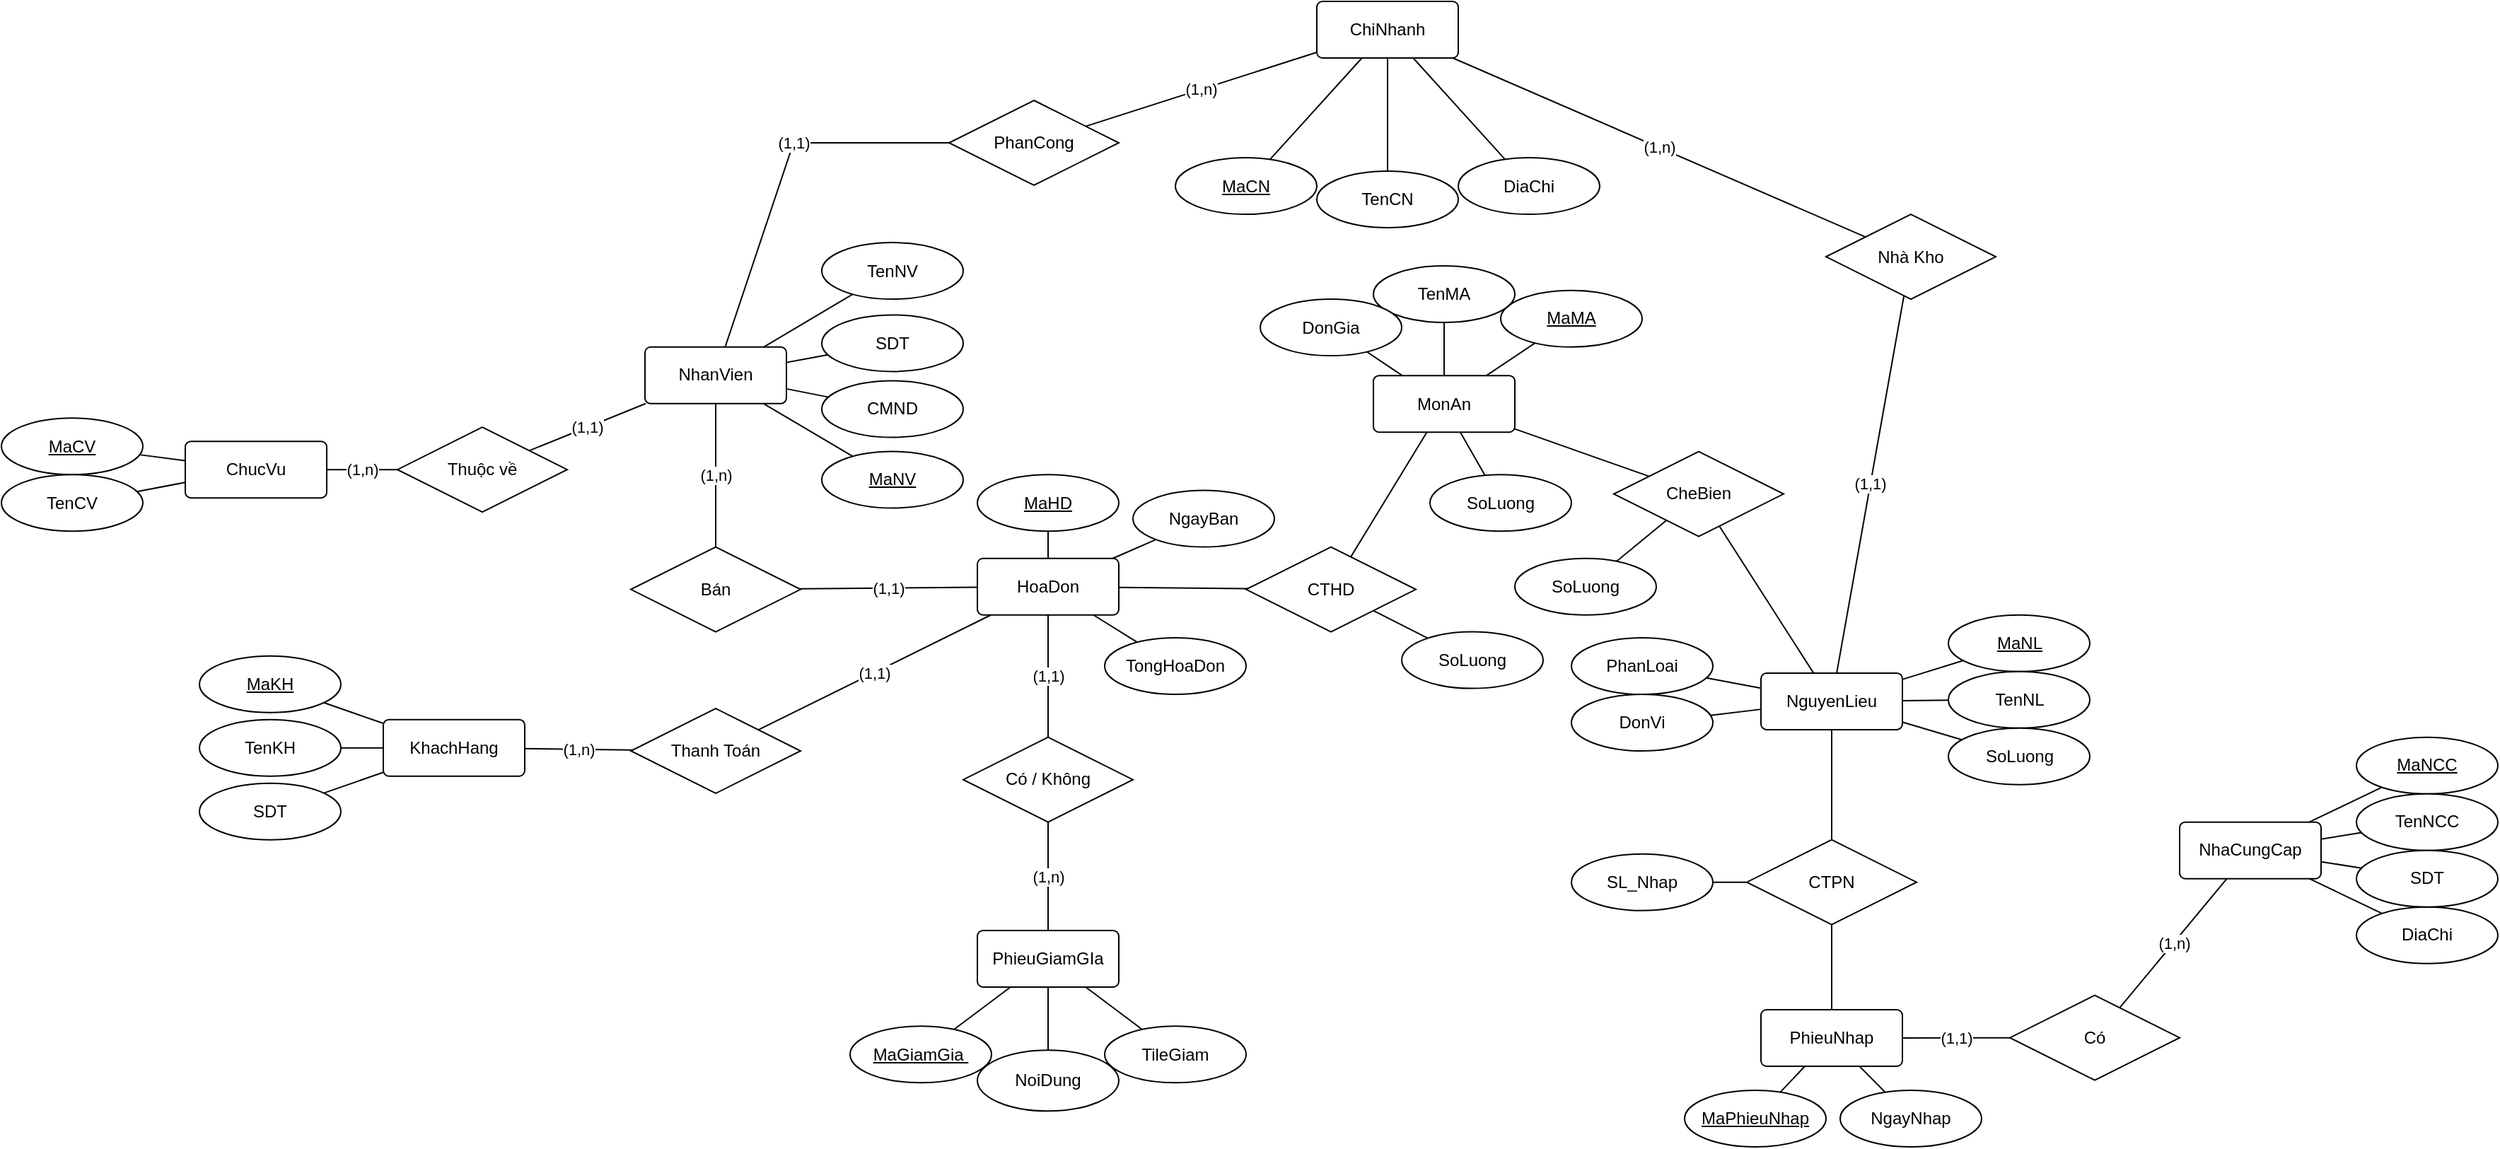 <mxfile version="16.5.1" type="device" pages="14"><diagram id="6a1bHGBGVH5mavBtbU1z" name="Page-1"><mxGraphModel dx="2738" dy="689" grid="1" gridSize="10" guides="1" tooltips="1" connect="1" arrows="1" fold="1" page="1" pageScale="1" pageWidth="850" pageHeight="1100" math="0" shadow="0"><root><mxCell id="0"/><mxCell id="1" parent="0"/><mxCell id="fHMDKejE6S2geMiqadcJ-3" value="(1,n)" style="rounded=0;orthogonalLoop=1;jettySize=auto;html=1;endArrow=none;endFill=0;" parent="1" source="VU9gFkAh_YzWSPAlti87-1" target="fHMDKejE6S2geMiqadcJ-2" edge="1"><mxGeometry relative="1" as="geometry"/></mxCell><mxCell id="VU9gFkAh_YzWSPAlti87-1" value="NhanVien" style="rounded=1;arcSize=10;whiteSpace=wrap;html=1;align=center;" parent="1" vertex="1"><mxGeometry x="-585" y="324.39" width="100" height="40" as="geometry"/></mxCell><mxCell id="VU9gFkAh_YzWSPAlti87-6" value="(1,n)" style="edgeStyle=none;rounded=0;orthogonalLoop=1;jettySize=auto;html=1;endArrow=none;endFill=0;" parent="1" source="VU9gFkAh_YzWSPAlti87-2" target="VU9gFkAh_YzWSPAlti87-5" edge="1"><mxGeometry relative="1" as="geometry"><mxPoint x="-757.501" y="396.999" as="targetPoint"/></mxGeometry></mxCell><mxCell id="VU9gFkAh_YzWSPAlti87-2" value="ChucVu" style="rounded=1;arcSize=10;whiteSpace=wrap;html=1;align=center;" parent="1" vertex="1"><mxGeometry x="-910" y="391.07" width="100" height="40" as="geometry"/></mxCell><mxCell id="VU9gFkAh_YzWSPAlti87-7" value="(1,1)" style="edgeStyle=none;rounded=0;orthogonalLoop=1;jettySize=auto;html=1;endArrow=none;endFill=0;" parent="1" source="VU9gFkAh_YzWSPAlti87-5" target="VU9gFkAh_YzWSPAlti87-1" edge="1"><mxGeometry relative="1" as="geometry"/></mxCell><mxCell id="VU9gFkAh_YzWSPAlti87-5" value="Thuộc về" style="shape=rhombus;perimeter=rhombusPerimeter;whiteSpace=wrap;html=1;align=center;" parent="1" vertex="1"><mxGeometry x="-760.0" y="381.07" width="120" height="60" as="geometry"/></mxCell><mxCell id="zNfl4wu8lFtenNEcUPDU-57" style="edgeStyle=none;rounded=0;orthogonalLoop=1;jettySize=auto;html=1;endArrow=none;endFill=0;" parent="1" source="fHMDKejE6S2geMiqadcJ-1" target="fHMDKejE6S2geMiqadcJ-12" edge="1"><mxGeometry relative="1" as="geometry"><mxPoint x="-159.261" y="481.071" as="targetPoint"/></mxGeometry></mxCell><mxCell id="2rF063TZxJX0PvLxo06n-3" style="rounded=0;orthogonalLoop=1;jettySize=auto;html=1;endArrow=none;endFill=0;" parent="1" source="fHMDKejE6S2geMiqadcJ-1" target="2rF063TZxJX0PvLxo06n-1" edge="1"><mxGeometry relative="1" as="geometry"/></mxCell><mxCell id="fHMDKejE6S2geMiqadcJ-1" value="HoaDon" style="rounded=1;arcSize=10;whiteSpace=wrap;html=1;align=center;" parent="1" vertex="1"><mxGeometry x="-350" y="473.88" width="100" height="40" as="geometry"/></mxCell><mxCell id="fHMDKejE6S2geMiqadcJ-4" value="(1,1)" style="edgeStyle=none;rounded=0;orthogonalLoop=1;jettySize=auto;html=1;endArrow=none;endFill=0;" parent="1" source="fHMDKejE6S2geMiqadcJ-2" target="fHMDKejE6S2geMiqadcJ-1" edge="1"><mxGeometry relative="1" as="geometry"/></mxCell><mxCell id="fHMDKejE6S2geMiqadcJ-2" value="Bán" style="shape=rhombus;perimeter=rhombusPerimeter;whiteSpace=wrap;html=1;align=center;" parent="1" vertex="1"><mxGeometry x="-595" y="465.8" width="120" height="60" as="geometry"/></mxCell><mxCell id="fHMDKejE6S2geMiqadcJ-8" value="(1,1)" style="edgeStyle=none;rounded=0;orthogonalLoop=1;jettySize=auto;html=1;endArrow=none;endFill=0;" parent="1" source="fHMDKejE6S2geMiqadcJ-5" target="fHMDKejE6S2geMiqadcJ-1" edge="1"><mxGeometry relative="1" as="geometry"><mxPoint x="-395" y="827" as="sourcePoint"/></mxGeometry></mxCell><mxCell id="fHMDKejE6S2geMiqadcJ-5" value="Thanh Toán" style="shape=rhombus;perimeter=rhombusPerimeter;whiteSpace=wrap;html=1;align=center;" parent="1" vertex="1"><mxGeometry x="-595" y="580" width="120" height="60" as="geometry"/></mxCell><mxCell id="fHMDKejE6S2geMiqadcJ-7" value="(1,n)" style="edgeStyle=none;rounded=0;orthogonalLoop=1;jettySize=auto;html=1;endArrow=none;endFill=0;" parent="1" source="fHMDKejE6S2geMiqadcJ-6" target="fHMDKejE6S2geMiqadcJ-5" edge="1"><mxGeometry relative="1" as="geometry"/></mxCell><mxCell id="fHMDKejE6S2geMiqadcJ-6" value="KhachHang" style="rounded=1;arcSize=10;whiteSpace=wrap;html=1;align=center;" parent="1" vertex="1"><mxGeometry x="-770" y="587.84" width="100" height="40" as="geometry"/></mxCell><mxCell id="3m6yO8YmZyMNfxgvpKFY-3" style="edgeStyle=none;rounded=0;orthogonalLoop=1;jettySize=auto;html=1;endArrow=none;endFill=0;" parent="1" source="fHMDKejE6S2geMiqadcJ-9" target="BcNSZI_xwxthwLTphOBu-14" edge="1"><mxGeometry relative="1" as="geometry"/></mxCell><mxCell id="3m6yO8YmZyMNfxgvpKFY-12" style="edgeStyle=none;rounded=0;orthogonalLoop=1;jettySize=auto;html=1;endArrow=none;endFill=0;" parent="1" source="fHMDKejE6S2geMiqadcJ-9" target="3m6yO8YmZyMNfxgvpKFY-11" edge="1"><mxGeometry relative="1" as="geometry"/></mxCell><mxCell id="fHMDKejE6S2geMiqadcJ-9" value="MonAn" style="rounded=1;arcSize=10;whiteSpace=wrap;html=1;align=center;" parent="1" vertex="1"><mxGeometry x="-70" y="344.6" width="100" height="40" as="geometry"/></mxCell><mxCell id="zNfl4wu8lFtenNEcUPDU-58" style="edgeStyle=none;rounded=0;orthogonalLoop=1;jettySize=auto;html=1;endArrow=none;endFill=0;" parent="1" source="fHMDKejE6S2geMiqadcJ-12" target="fHMDKejE6S2geMiqadcJ-9" edge="1"><mxGeometry relative="1" as="geometry"/></mxCell><mxCell id="fHMDKejE6S2geMiqadcJ-12" value="CTHD" style="shape=rhombus;perimeter=rhombusPerimeter;whiteSpace=wrap;html=1;align=center;" parent="1" vertex="1"><mxGeometry x="-160" y="465.8" width="120" height="60" as="geometry"/></mxCell><mxCell id="fHMDKejE6S2geMiqadcJ-18" value="NhaCungCap" style="rounded=1;arcSize=10;whiteSpace=wrap;html=1;align=center;" parent="1" vertex="1"><mxGeometry x="500.0" y="660.34" width="100" height="40" as="geometry"/></mxCell><mxCell id="Odtf_E9jzo3lkr9DYlYJ-3" style="edgeStyle=none;rounded=0;orthogonalLoop=1;jettySize=auto;html=1;endArrow=none;endFill=0;" parent="1" source="fHMDKejE6S2geMiqadcJ-25" target="BcNSZI_xwxthwLTphOBu-7" edge="1"><mxGeometry relative="1" as="geometry"/></mxCell><mxCell id="fHMDKejE6S2geMiqadcJ-25" value="NguyenLieu" style="rounded=1;arcSize=10;whiteSpace=wrap;html=1;align=center;" parent="1" vertex="1"><mxGeometry x="204" y="554.94" width="100" height="40" as="geometry"/></mxCell><mxCell id="fHMDKejE6S2geMiqadcJ-80" style="edgeStyle=none;rounded=0;orthogonalLoop=1;jettySize=auto;html=1;endArrow=none;endFill=0;" parent="1" source="fHMDKejE6S2geMiqadcJ-78" target="VU9gFkAh_YzWSPAlti87-2" edge="1"><mxGeometry relative="1" as="geometry"/></mxCell><mxCell id="fHMDKejE6S2geMiqadcJ-78" value="MaCV" style="ellipse;whiteSpace=wrap;html=1;align=center;fontStyle=4" parent="1" vertex="1"><mxGeometry x="-1040" y="374.6" width="100" height="40" as="geometry"/></mxCell><mxCell id="fHMDKejE6S2geMiqadcJ-81" style="edgeStyle=none;rounded=0;orthogonalLoop=1;jettySize=auto;html=1;endArrow=none;endFill=0;" parent="1" source="fHMDKejE6S2geMiqadcJ-79" target="VU9gFkAh_YzWSPAlti87-2" edge="1"><mxGeometry relative="1" as="geometry"><mxPoint x="-869.414" y="419.341" as="sourcePoint"/></mxGeometry></mxCell><mxCell id="fHMDKejE6S2geMiqadcJ-79" value="TenCV" style="ellipse;whiteSpace=wrap;html=1;align=center;" parent="1" vertex="1"><mxGeometry x="-1040" y="414.6" width="100" height="40" as="geometry"/></mxCell><mxCell id="t5Y1c6n17Y9nzk3E7bph-1" style="rounded=0;orthogonalLoop=1;jettySize=auto;html=1;endArrow=none;endFill=0;" parent="1" source="fHMDKejE6S2geMiqadcJ-86" target="VU9gFkAh_YzWSPAlti87-1" edge="1"><mxGeometry relative="1" as="geometry"/></mxCell><mxCell id="fHMDKejE6S2geMiqadcJ-86" value="TenNV" style="ellipse;whiteSpace=wrap;html=1;align=center;" parent="1" vertex="1"><mxGeometry x="-460" y="250.52" width="100" height="40" as="geometry"/></mxCell><mxCell id="fHMDKejE6S2geMiqadcJ-91" style="edgeStyle=none;rounded=0;orthogonalLoop=1;jettySize=auto;html=1;endArrow=none;endFill=0;" parent="1" source="fHMDKejE6S2geMiqadcJ-87" target="VU9gFkAh_YzWSPAlti87-1" edge="1"><mxGeometry relative="1" as="geometry"/></mxCell><mxCell id="fHMDKejE6S2geMiqadcJ-87" value="MaNV" style="ellipse;whiteSpace=wrap;html=1;align=center;fontStyle=4" parent="1" vertex="1"><mxGeometry x="-460.0" y="398.27" width="100" height="40" as="geometry"/></mxCell><mxCell id="fHMDKejE6S2geMiqadcJ-94" style="edgeStyle=none;rounded=0;orthogonalLoop=1;jettySize=auto;html=1;endArrow=none;endFill=0;" parent="1" source="fHMDKejE6S2geMiqadcJ-89" target="VU9gFkAh_YzWSPAlti87-1" edge="1"><mxGeometry relative="1" as="geometry"/></mxCell><mxCell id="fHMDKejE6S2geMiqadcJ-89" value="SDT" style="ellipse;whiteSpace=wrap;html=1;align=center;" parent="1" vertex="1"><mxGeometry x="-460" y="301.7" width="100" height="40" as="geometry"/></mxCell><mxCell id="fHMDKejE6S2geMiqadcJ-99" style="edgeStyle=none;rounded=0;orthogonalLoop=1;jettySize=auto;html=1;endArrow=none;endFill=0;" parent="1" source="fHMDKejE6S2geMiqadcJ-95" target="fHMDKejE6S2geMiqadcJ-6" edge="1"><mxGeometry relative="1" as="geometry"/></mxCell><mxCell id="fHMDKejE6S2geMiqadcJ-95" value="MaKH" style="ellipse;whiteSpace=wrap;html=1;align=center;fontStyle=4" parent="1" vertex="1"><mxGeometry x="-900" y="542.84" width="100" height="40" as="geometry"/></mxCell><mxCell id="fHMDKejE6S2geMiqadcJ-100" style="edgeStyle=none;rounded=0;orthogonalLoop=1;jettySize=auto;html=1;endArrow=none;endFill=0;" parent="1" source="fHMDKejE6S2geMiqadcJ-96" target="fHMDKejE6S2geMiqadcJ-6" edge="1"><mxGeometry relative="1" as="geometry"/></mxCell><mxCell id="fHMDKejE6S2geMiqadcJ-96" value="TenKH" style="ellipse;whiteSpace=wrap;html=1;align=center;" parent="1" vertex="1"><mxGeometry x="-900" y="587.84" width="100" height="40" as="geometry"/></mxCell><mxCell id="fHMDKejE6S2geMiqadcJ-102" style="edgeStyle=none;rounded=0;orthogonalLoop=1;jettySize=auto;html=1;endArrow=none;endFill=0;" parent="1" source="fHMDKejE6S2geMiqadcJ-98" target="fHMDKejE6S2geMiqadcJ-6" edge="1"><mxGeometry relative="1" as="geometry"/></mxCell><mxCell id="fHMDKejE6S2geMiqadcJ-98" value="SDT" style="ellipse;whiteSpace=wrap;html=1;align=center;" parent="1" vertex="1"><mxGeometry x="-900" y="632.84" width="100" height="40" as="geometry"/></mxCell><mxCell id="fHMDKejE6S2geMiqadcJ-114" style="edgeStyle=none;rounded=0;orthogonalLoop=1;jettySize=auto;html=1;endArrow=none;endFill=0;" parent="1" source="fHMDKejE6S2geMiqadcJ-111" target="fHMDKejE6S2geMiqadcJ-12" edge="1"><mxGeometry relative="1" as="geometry"/></mxCell><mxCell id="fHMDKejE6S2geMiqadcJ-111" value="SoLuong" style="ellipse;whiteSpace=wrap;html=1;align=center;" parent="1" vertex="1"><mxGeometry x="-50" y="525.8" width="100" height="40" as="geometry"/></mxCell><mxCell id="v5Esbu1hWQ5voRgc_X98-17" style="edgeStyle=none;rounded=0;orthogonalLoop=1;jettySize=auto;html=1;endArrow=none;endFill=0;" parent="1" source="fHMDKejE6S2geMiqadcJ-129" target="fHMDKejE6S2geMiqadcJ-18" edge="1"><mxGeometry relative="1" as="geometry"/></mxCell><mxCell id="fHMDKejE6S2geMiqadcJ-129" value="MaNCC" style="ellipse;whiteSpace=wrap;html=1;align=center;fontStyle=4" parent="1" vertex="1"><mxGeometry x="625.0" y="600.34" width="100" height="40" as="geometry"/></mxCell><mxCell id="v5Esbu1hWQ5voRgc_X98-16" style="edgeStyle=none;rounded=0;orthogonalLoop=1;jettySize=auto;html=1;endArrow=none;endFill=0;" parent="1" source="fHMDKejE6S2geMiqadcJ-130" target="fHMDKejE6S2geMiqadcJ-18" edge="1"><mxGeometry relative="1" as="geometry"/></mxCell><mxCell id="fHMDKejE6S2geMiqadcJ-130" value="TenNCC" style="ellipse;whiteSpace=wrap;html=1;align=center;" parent="1" vertex="1"><mxGeometry x="625.0" y="640.34" width="100" height="40" as="geometry"/></mxCell><mxCell id="v5Esbu1hWQ5voRgc_X98-14" style="edgeStyle=none;rounded=0;orthogonalLoop=1;jettySize=auto;html=1;endArrow=none;endFill=0;" parent="1" source="fHMDKejE6S2geMiqadcJ-133" target="fHMDKejE6S2geMiqadcJ-18" edge="1"><mxGeometry relative="1" as="geometry"/></mxCell><mxCell id="fHMDKejE6S2geMiqadcJ-133" value="DiaChi" style="ellipse;whiteSpace=wrap;html=1;align=center;" parent="1" vertex="1"><mxGeometry x="625.0" y="720.34" width="100" height="40" as="geometry"/></mxCell><mxCell id="v5Esbu1hWQ5voRgc_X98-15" style="edgeStyle=none;rounded=0;orthogonalLoop=1;jettySize=auto;html=1;endArrow=none;endFill=0;" parent="1" source="fHMDKejE6S2geMiqadcJ-135" target="fHMDKejE6S2geMiqadcJ-18" edge="1"><mxGeometry relative="1" as="geometry"/></mxCell><mxCell id="fHMDKejE6S2geMiqadcJ-135" value="SDT" style="ellipse;whiteSpace=wrap;html=1;align=center;" parent="1" vertex="1"><mxGeometry x="625.0" y="680.34" width="100" height="40" as="geometry"/></mxCell><mxCell id="fHMDKejE6S2geMiqadcJ-140" style="edgeStyle=none;rounded=0;orthogonalLoop=1;jettySize=auto;html=1;endArrow=none;endFill=0;" parent="1" source="fHMDKejE6S2geMiqadcJ-137" target="fHMDKejE6S2geMiqadcJ-9" edge="1"><mxGeometry relative="1" as="geometry"><mxPoint x="-131.146" y="216.447" as="sourcePoint"/></mxGeometry></mxCell><mxCell id="fHMDKejE6S2geMiqadcJ-137" value="MaMA" style="ellipse;whiteSpace=wrap;html=1;align=center;fontStyle=4" parent="1" vertex="1"><mxGeometry x="20" y="284.39" width="100" height="40" as="geometry"/></mxCell><mxCell id="fHMDKejE6S2geMiqadcJ-139" style="edgeStyle=none;rounded=0;orthogonalLoop=1;jettySize=auto;html=1;endArrow=none;endFill=0;" parent="1" source="fHMDKejE6S2geMiqadcJ-138" target="fHMDKejE6S2geMiqadcJ-9" edge="1"><mxGeometry relative="1" as="geometry"><mxPoint x="-81.15" y="431.007" as="sourcePoint"/></mxGeometry></mxCell><mxCell id="fHMDKejE6S2geMiqadcJ-138" value="TenMA" style="ellipse;whiteSpace=wrap;html=1;align=center;" parent="1" vertex="1"><mxGeometry x="-70" y="267.0" width="100" height="40" as="geometry"/></mxCell><mxCell id="v5Esbu1hWQ5voRgc_X98-19" style="edgeStyle=none;rounded=0;orthogonalLoop=1;jettySize=auto;html=1;endArrow=none;endFill=0;" parent="1" source="fHMDKejE6S2geMiqadcJ-152" target="fHMDKejE6S2geMiqadcJ-25" edge="1"><mxGeometry relative="1" as="geometry"/></mxCell><mxCell id="fHMDKejE6S2geMiqadcJ-152" value="MaNL" style="ellipse;whiteSpace=wrap;html=1;align=center;fontStyle=4" parent="1" vertex="1"><mxGeometry x="336.5" y="513.88" width="100" height="40" as="geometry"/></mxCell><mxCell id="v5Esbu1hWQ5voRgc_X98-20" style="edgeStyle=none;rounded=0;orthogonalLoop=1;jettySize=auto;html=1;endArrow=none;endFill=0;" parent="1" source="fHMDKejE6S2geMiqadcJ-153" target="fHMDKejE6S2geMiqadcJ-25" edge="1"><mxGeometry relative="1" as="geometry"/></mxCell><mxCell id="fHMDKejE6S2geMiqadcJ-153" value="TenNL" style="ellipse;whiteSpace=wrap;html=1;align=center;" parent="1" vertex="1"><mxGeometry x="336.5" y="553.88" width="100" height="40" as="geometry"/></mxCell><mxCell id="fHMDKejE6S2geMiqadcJ-161" style="edgeStyle=none;rounded=0;orthogonalLoop=1;jettySize=auto;html=1;endArrow=none;endFill=0;" parent="1" source="zNfl4wu8lFtenNEcUPDU-59" target="fHMDKejE6S2geMiqadcJ-1" edge="1"><mxGeometry relative="1" as="geometry"><mxPoint x="-267.35" y="442.637" as="sourcePoint"/></mxGeometry></mxCell><mxCell id="ijFK4gIzEk9CtvnXMDeo-7" style="edgeStyle=none;rounded=0;orthogonalLoop=1;jettySize=auto;html=1;endArrow=none;endFill=0;" parent="1" source="ijFK4gIzEk9CtvnXMDeo-2" target="fHMDKejE6S2geMiqadcJ-9" edge="1"><mxGeometry relative="1" as="geometry"><mxPoint x="5.716" y="330.811" as="sourcePoint"/></mxGeometry></mxCell><mxCell id="ijFK4gIzEk9CtvnXMDeo-2" value="DonGia" style="ellipse;whiteSpace=wrap;html=1;align=center;" parent="1" vertex="1"><mxGeometry x="-150" y="290.52" width="100" height="40" as="geometry"/></mxCell><mxCell id="Hg-zA2e1yXuKPxg4f5GL-2" style="edgeStyle=none;rounded=0;orthogonalLoop=1;jettySize=auto;html=1;endArrow=none;endFill=0;" parent="1" source="ijFK4gIzEk9CtvnXMDeo-9" target="VU9gFkAh_YzWSPAlti87-1" edge="1"><mxGeometry relative="1" as="geometry"><mxPoint x="-424.023" y="164.531" as="sourcePoint"/></mxGeometry></mxCell><mxCell id="ijFK4gIzEk9CtvnXMDeo-9" value="CMND" style="ellipse;whiteSpace=wrap;html=1;align=center;" parent="1" vertex="1"><mxGeometry x="-460" y="348.27" width="100" height="40" as="geometry"/></mxCell><mxCell id="mpmezDqFWHD9Ik5FNsr4-10" style="edgeStyle=none;rounded=0;orthogonalLoop=1;jettySize=auto;html=1;exitX=0.75;exitY=1;exitDx=0;exitDy=0;endArrow=none;endFill=0;" parent="1" edge="1"><mxGeometry relative="1" as="geometry"><mxPoint x="344" y="655.34" as="sourcePoint"/><mxPoint x="344" y="655.34" as="targetPoint"/></mxGeometry></mxCell><mxCell id="zNfl4wu8lFtenNEcUPDU-13" style="edgeStyle=none;rounded=0;orthogonalLoop=1;jettySize=auto;html=1;exitX=0.5;exitY=1;exitDx=0;exitDy=0;endArrow=none;endFill=0;" parent="1" edge="1"><mxGeometry relative="1" as="geometry"><mxPoint x="294" y="661.85" as="sourcePoint"/><mxPoint x="294" y="661.85" as="targetPoint"/></mxGeometry></mxCell><mxCell id="t5Y1c6n17Y9nzk3E7bph-8" value="(1,n)" style="edgeStyle=none;rounded=0;orthogonalLoop=1;jettySize=auto;html=1;endArrow=none;endFill=0;" parent="1" source="zNfl4wu8lFtenNEcUPDU-48" target="t5Y1c6n17Y9nzk3E7bph-7" edge="1"><mxGeometry relative="1" as="geometry"/></mxCell><mxCell id="zNfl4wu8lFtenNEcUPDU-48" value="PhieuGiamGIa" style="rounded=1;arcSize=10;whiteSpace=wrap;html=1;align=center;" parent="1" vertex="1"><mxGeometry x="-350" y="737" width="100" height="40" as="geometry"/></mxCell><mxCell id="zNfl4wu8lFtenNEcUPDU-52" style="edgeStyle=none;rounded=0;orthogonalLoop=1;jettySize=auto;html=1;endArrow=none;endFill=0;" parent="1" source="zNfl4wu8lFtenNEcUPDU-49" target="zNfl4wu8lFtenNEcUPDU-48" edge="1"><mxGeometry relative="1" as="geometry"><mxPoint x="-220" y="738.818" as="targetPoint"/></mxGeometry></mxCell><mxCell id="zNfl4wu8lFtenNEcUPDU-49" value="MaGiamGia&amp;nbsp;" style="ellipse;whiteSpace=wrap;html=1;align=center;fontStyle=4" parent="1" vertex="1"><mxGeometry x="-440" y="804.66" width="100" height="40" as="geometry"/></mxCell><mxCell id="zNfl4wu8lFtenNEcUPDU-54" style="edgeStyle=none;rounded=0;orthogonalLoop=1;jettySize=auto;html=1;endArrow=none;endFill=0;" parent="1" source="zNfl4wu8lFtenNEcUPDU-50" target="zNfl4wu8lFtenNEcUPDU-48" edge="1"><mxGeometry relative="1" as="geometry"><mxPoint x="-220" y="757" as="targetPoint"/></mxGeometry></mxCell><mxCell id="zNfl4wu8lFtenNEcUPDU-50" value="NoiDung" style="ellipse;whiteSpace=wrap;html=1;align=center;" parent="1" vertex="1"><mxGeometry x="-350" y="821.66" width="100" height="43" as="geometry"/></mxCell><mxCell id="v5Esbu1hWQ5voRgc_X98-22" style="edgeStyle=none;rounded=0;orthogonalLoop=1;jettySize=auto;html=1;endArrow=none;endFill=0;" parent="1" source="zNfl4wu8lFtenNEcUPDU-51" target="zNfl4wu8lFtenNEcUPDU-48" edge="1"><mxGeometry relative="1" as="geometry"><mxPoint x="-220" y="775.864" as="targetPoint"/></mxGeometry></mxCell><mxCell id="zNfl4wu8lFtenNEcUPDU-51" value="TileGiam" style="ellipse;whiteSpace=wrap;html=1;align=center;" parent="1" vertex="1"><mxGeometry x="-260" y="804.66" width="100" height="40" as="geometry"/></mxCell><mxCell id="zNfl4wu8lFtenNEcUPDU-59" value="MaHD" style="ellipse;whiteSpace=wrap;html=1;align=center;fontStyle=4" parent="1" vertex="1"><mxGeometry x="-350" y="414.6" width="100" height="40" as="geometry"/></mxCell><mxCell id="BcNSZI_xwxthwLTphOBu-3" style="rounded=0;orthogonalLoop=1;jettySize=auto;html=1;endArrow=none;endFill=0;" parent="1" source="BcNSZI_xwxthwLTphOBu-1" target="fHMDKejE6S2geMiqadcJ-1" edge="1"><mxGeometry relative="1" as="geometry"/></mxCell><mxCell id="BcNSZI_xwxthwLTphOBu-1" value="TongHoaDon" style="ellipse;whiteSpace=wrap;html=1;align=center;" parent="1" vertex="1"><mxGeometry x="-260" y="530.0" width="100" height="40" as="geometry"/></mxCell><mxCell id="BcNSZI_xwxthwLTphOBu-19" style="edgeStyle=none;rounded=0;orthogonalLoop=1;jettySize=auto;html=1;endArrow=none;endFill=0;" parent="1" source="BcNSZI_xwxthwLTphOBu-7" target="BcNSZI_xwxthwLTphOBu-18" edge="1"><mxGeometry relative="1" as="geometry"/></mxCell><mxCell id="Odtf_E9jzo3lkr9DYlYJ-2" style="rounded=0;orthogonalLoop=1;jettySize=auto;html=1;endArrow=none;endFill=0;" parent="1" source="BcNSZI_xwxthwLTphOBu-7" target="Odtf_E9jzo3lkr9DYlYJ-1" edge="1"><mxGeometry relative="1" as="geometry"/></mxCell><mxCell id="BcNSZI_xwxthwLTphOBu-7" value="CTPN" style="shape=rhombus;perimeter=rhombusPerimeter;whiteSpace=wrap;html=1;align=center;" parent="1" vertex="1"><mxGeometry x="194" y="672.86" width="120" height="60" as="geometry"/></mxCell><mxCell id="v5Esbu1hWQ5voRgc_X98-21" style="edgeStyle=none;rounded=0;orthogonalLoop=1;jettySize=auto;html=1;endArrow=none;endFill=0;" parent="1" source="BcNSZI_xwxthwLTphOBu-10" target="fHMDKejE6S2geMiqadcJ-25" edge="1"><mxGeometry relative="1" as="geometry"/></mxCell><mxCell id="BcNSZI_xwxthwLTphOBu-10" value="SoLuong" style="ellipse;whiteSpace=wrap;html=1;align=center;" parent="1" vertex="1"><mxGeometry x="336.5" y="593.88" width="100" height="40" as="geometry"/></mxCell><mxCell id="3m6yO8YmZyMNfxgvpKFY-4" style="edgeStyle=none;rounded=0;orthogonalLoop=1;jettySize=auto;html=1;endArrow=none;endFill=0;" parent="1" source="BcNSZI_xwxthwLTphOBu-14" target="fHMDKejE6S2geMiqadcJ-25" edge="1"><mxGeometry relative="1" as="geometry"/></mxCell><mxCell id="3m6yO8YmZyMNfxgvpKFY-7" style="edgeStyle=none;rounded=0;orthogonalLoop=1;jettySize=auto;html=1;endArrow=none;endFill=0;" parent="1" source="BcNSZI_xwxthwLTphOBu-14" target="3m6yO8YmZyMNfxgvpKFY-6" edge="1"><mxGeometry relative="1" as="geometry"/></mxCell><mxCell id="BcNSZI_xwxthwLTphOBu-14" value="CheBien" style="shape=rhombus;perimeter=rhombusPerimeter;whiteSpace=wrap;html=1;align=center;" parent="1" vertex="1"><mxGeometry x="100" y="398.27" width="120" height="60" as="geometry"/></mxCell><mxCell id="BcNSZI_xwxthwLTphOBu-18" value="SL_Nhap" style="ellipse;whiteSpace=wrap;html=1;align=center;" parent="1" vertex="1"><mxGeometry x="70" y="682.86" width="100" height="40" as="geometry"/></mxCell><mxCell id="2rF063TZxJX0PvLxo06n-1" value="NgayBan" style="ellipse;whiteSpace=wrap;html=1;align=center;" parent="1" vertex="1"><mxGeometry x="-240" y="425.8" width="100" height="40" as="geometry"/></mxCell><mxCell id="t5Y1c6n17Y9nzk3E7bph-9" value="(1,1)" style="edgeStyle=none;rounded=0;orthogonalLoop=1;jettySize=auto;html=1;endArrow=none;endFill=0;" parent="1" source="t5Y1c6n17Y9nzk3E7bph-7" target="fHMDKejE6S2geMiqadcJ-1" edge="1"><mxGeometry relative="1" as="geometry"/></mxCell><mxCell id="t5Y1c6n17Y9nzk3E7bph-7" value="Có / Không" style="shape=rhombus;perimeter=rhombusPerimeter;whiteSpace=wrap;html=1;align=center;" parent="1" vertex="1"><mxGeometry x="-360" y="600.34" width="120" height="60" as="geometry"/></mxCell><mxCell id="Odtf_E9jzo3lkr9DYlYJ-5" value="(1,1)" style="edgeStyle=none;rounded=0;orthogonalLoop=1;jettySize=auto;html=1;endArrow=none;endFill=0;" parent="1" source="Odtf_E9jzo3lkr9DYlYJ-1" target="Odtf_E9jzo3lkr9DYlYJ-4" edge="1"><mxGeometry relative="1" as="geometry"/></mxCell><mxCell id="Odtf_E9jzo3lkr9DYlYJ-1" value="PhieuNhap" style="rounded=1;arcSize=10;whiteSpace=wrap;html=1;align=center;" parent="1" vertex="1"><mxGeometry x="204.0" y="793.0" width="100" height="40" as="geometry"/></mxCell><mxCell id="Odtf_E9jzo3lkr9DYlYJ-6" value="(1,n)" style="edgeStyle=none;rounded=0;orthogonalLoop=1;jettySize=auto;html=1;endArrow=none;endFill=0;" parent="1" source="Odtf_E9jzo3lkr9DYlYJ-4" target="fHMDKejE6S2geMiqadcJ-18" edge="1"><mxGeometry relative="1" as="geometry"/></mxCell><mxCell id="Odtf_E9jzo3lkr9DYlYJ-4" value="Có" style="shape=rhombus;perimeter=rhombusPerimeter;whiteSpace=wrap;html=1;align=center;" parent="1" vertex="1"><mxGeometry x="380" y="782.86" width="120" height="60" as="geometry"/></mxCell><mxCell id="Odtf_E9jzo3lkr9DYlYJ-9" style="edgeStyle=none;rounded=0;orthogonalLoop=1;jettySize=auto;html=1;endArrow=none;endFill=0;" parent="1" source="Odtf_E9jzo3lkr9DYlYJ-7" target="Odtf_E9jzo3lkr9DYlYJ-1" edge="1"><mxGeometry relative="1" as="geometry"/></mxCell><mxCell id="Odtf_E9jzo3lkr9DYlYJ-7" value="MaPhieuNhap" style="ellipse;whiteSpace=wrap;html=1;align=center;fontStyle=4" parent="1" vertex="1"><mxGeometry x="150.0" y="850.0" width="100" height="40" as="geometry"/></mxCell><mxCell id="Odtf_E9jzo3lkr9DYlYJ-10" style="edgeStyle=none;rounded=0;orthogonalLoop=1;jettySize=auto;html=1;endArrow=none;endFill=0;" parent="1" source="Odtf_E9jzo3lkr9DYlYJ-8" target="Odtf_E9jzo3lkr9DYlYJ-1" edge="1"><mxGeometry relative="1" as="geometry"/></mxCell><mxCell id="Odtf_E9jzo3lkr9DYlYJ-8" value="NgayNhap" style="ellipse;whiteSpace=wrap;html=1;align=center;" parent="1" vertex="1"><mxGeometry x="260.0" y="850.0" width="100" height="40" as="geometry"/></mxCell><mxCell id="3m6yO8YmZyMNfxgvpKFY-2" style="rounded=0;orthogonalLoop=1;jettySize=auto;html=1;endArrow=none;endFill=0;" parent="1" source="3m6yO8YmZyMNfxgvpKFY-1" target="fHMDKejE6S2geMiqadcJ-25" edge="1"><mxGeometry relative="1" as="geometry"/></mxCell><mxCell id="3m6yO8YmZyMNfxgvpKFY-1" value="PhanLoai" style="ellipse;whiteSpace=wrap;html=1;align=center;" parent="1" vertex="1"><mxGeometry x="70" y="530.0" width="100" height="40" as="geometry"/></mxCell><mxCell id="3m6yO8YmZyMNfxgvpKFY-6" value="SoLuong" style="ellipse;whiteSpace=wrap;html=1;align=center;" parent="1" vertex="1"><mxGeometry x="30" y="473.88" width="100" height="40" as="geometry"/></mxCell><mxCell id="3m6yO8YmZyMNfxgvpKFY-9" style="edgeStyle=none;rounded=0;orthogonalLoop=1;jettySize=auto;html=1;endArrow=none;endFill=0;" parent="1" source="3m6yO8YmZyMNfxgvpKFY-8" target="fHMDKejE6S2geMiqadcJ-25" edge="1"><mxGeometry relative="1" as="geometry"/></mxCell><mxCell id="3m6yO8YmZyMNfxgvpKFY-8" value="DonVi" style="ellipse;whiteSpace=wrap;html=1;align=center;" parent="1" vertex="1"><mxGeometry x="70" y="570.0" width="100" height="40" as="geometry"/></mxCell><mxCell id="3m6yO8YmZyMNfxgvpKFY-11" value="SoLuong" style="ellipse;whiteSpace=wrap;html=1;align=center;" parent="1" vertex="1"><mxGeometry x="-30" y="414.6" width="100" height="40" as="geometry"/></mxCell><mxCell id="FYNrcFf922brazY8wPcq-11" value="ChiNhanh" style="rounded=1;arcSize=10;whiteSpace=wrap;html=1;align=center;" parent="1" vertex="1"><mxGeometry x="-110" y="80" width="100" height="40" as="geometry"/></mxCell><mxCell id="FYNrcFf922brazY8wPcq-13" value="PhanCong" style="shape=rhombus;perimeter=rhombusPerimeter;whiteSpace=wrap;html=1;align=center;" parent="1" vertex="1"><mxGeometry x="-370.0" y="150" width="120" height="60" as="geometry"/></mxCell><mxCell id="FYNrcFf922brazY8wPcq-14" value="(1,1)" style="edgeStyle=none;rounded=0;orthogonalLoop=1;jettySize=auto;html=1;endArrow=none;endFill=0;" parent="1" source="FYNrcFf922brazY8wPcq-13" target="VU9gFkAh_YzWSPAlti87-1" edge="1"><mxGeometry x="-0.161" relative="1" as="geometry"><mxPoint x="-656.819" y="407.661" as="sourcePoint"/><mxPoint x="-574.49" y="374.39" as="targetPoint"/><Array as="points"><mxPoint x="-480" y="180"/></Array><mxPoint as="offset"/></mxGeometry></mxCell><mxCell id="FYNrcFf922brazY8wPcq-18" value="(1,n)" style="edgeStyle=none;rounded=0;orthogonalLoop=1;jettySize=auto;html=1;endArrow=none;endFill=0;" parent="1" source="FYNrcFf922brazY8wPcq-13" target="FYNrcFf922brazY8wPcq-11" edge="1"><mxGeometry relative="1" as="geometry"><mxPoint x="-750" y="421.07" as="targetPoint"/><mxPoint x="-800" y="421.07" as="sourcePoint"/></mxGeometry></mxCell><mxCell id="FYNrcFf922brazY8wPcq-21" value="(1,1)" style="edgeStyle=none;rounded=0;orthogonalLoop=1;jettySize=auto;html=1;endArrow=none;endFill=0;" parent="1" source="FYNrcFf922brazY8wPcq-22" target="fHMDKejE6S2geMiqadcJ-25" edge="1"><mxGeometry relative="1" as="geometry"><mxPoint x="480.8" y="280" as="sourcePoint"/><mxPoint x="-514.105" y="334.39" as="targetPoint"/></mxGeometry></mxCell><mxCell id="FYNrcFf922brazY8wPcq-22" value="Nhà Kho" style="shape=rhombus;perimeter=rhombusPerimeter;whiteSpace=wrap;html=1;align=center;" parent="1" vertex="1"><mxGeometry x="250.0" y="230.52" width="120" height="60" as="geometry"/></mxCell><mxCell id="FYNrcFf922brazY8wPcq-26" value="(1,n)" style="edgeStyle=none;rounded=0;orthogonalLoop=1;jettySize=auto;html=1;endArrow=none;endFill=0;" parent="1" source="FYNrcFf922brazY8wPcq-22" target="FYNrcFf922brazY8wPcq-11" edge="1"><mxGeometry relative="1" as="geometry"><mxPoint x="-100" y="126" as="targetPoint"/><mxPoint x="-263.415" y="178.293" as="sourcePoint"/></mxGeometry></mxCell><mxCell id="FYNrcFf922brazY8wPcq-33" style="rounded=0;orthogonalLoop=1;jettySize=auto;html=1;endArrow=none;endFill=0;" parent="1" source="FYNrcFf922brazY8wPcq-29" target="FYNrcFf922brazY8wPcq-11" edge="1"><mxGeometry relative="1" as="geometry"/></mxCell><mxCell id="FYNrcFf922brazY8wPcq-29" value="MaCN" style="ellipse;whiteSpace=wrap;html=1;align=center;fontStyle=4" parent="1" vertex="1"><mxGeometry x="-210.0" y="190.52" width="100" height="40" as="geometry"/></mxCell><mxCell id="FYNrcFf922brazY8wPcq-34" style="edgeStyle=none;rounded=0;orthogonalLoop=1;jettySize=auto;html=1;endArrow=none;endFill=0;" parent="1" source="FYNrcFf922brazY8wPcq-31" target="FYNrcFf922brazY8wPcq-11" edge="1"><mxGeometry relative="1" as="geometry"/></mxCell><mxCell id="FYNrcFf922brazY8wPcq-31" value="TenCN" style="ellipse;whiteSpace=wrap;html=1;align=center;" parent="1" vertex="1"><mxGeometry x="-110" y="200.0" width="100" height="40" as="geometry"/></mxCell><mxCell id="FYNrcFf922brazY8wPcq-35" style="edgeStyle=none;rounded=0;orthogonalLoop=1;jettySize=auto;html=1;endArrow=none;endFill=0;" parent="1" source="FYNrcFf922brazY8wPcq-32" target="FYNrcFf922brazY8wPcq-11" edge="1"><mxGeometry relative="1" as="geometry"/></mxCell><mxCell id="FYNrcFf922brazY8wPcq-32" value="DiaChi" style="ellipse;whiteSpace=wrap;html=1;align=center;" parent="1" vertex="1"><mxGeometry x="-10" y="190.52" width="100" height="40" as="geometry"/></mxCell></root></mxGraphModel></diagram><diagram id="ODquQ6CvmkwWdDj3L-zJ" name="Page-2"><mxGraphModel dx="1888" dy="689" grid="1" gridSize="10" guides="1" tooltips="1" connect="1" arrows="1" fold="1" page="1" pageScale="1" pageWidth="850" pageHeight="1100" math="0" shadow="0"><root><mxCell id="bBDKNi_W-eQ-Wnlc13QD-0"/><mxCell id="bBDKNi_W-eQ-Wnlc13QD-1" parent="bBDKNi_W-eQ-Wnlc13QD-0"/><mxCell id="bBDKNi_W-eQ-Wnlc13QD-2" value="NhanVien" style="rounded=1;arcSize=10;whiteSpace=wrap;html=1;align=center;" vertex="1" parent="bBDKNi_W-eQ-Wnlc13QD-1"><mxGeometry x="-585" y="324.39" width="100" height="40" as="geometry"/></mxCell><mxCell id="bBDKNi_W-eQ-Wnlc13QD-3" style="rounded=0;orthogonalLoop=1;jettySize=auto;html=1;endArrow=none;endFill=0;" edge="1" parent="bBDKNi_W-eQ-Wnlc13QD-1" source="bBDKNi_W-eQ-Wnlc13QD-4" target="bBDKNi_W-eQ-Wnlc13QD-2"><mxGeometry relative="1" as="geometry"/></mxCell><mxCell id="bBDKNi_W-eQ-Wnlc13QD-4" value="TenNV" style="ellipse;whiteSpace=wrap;html=1;align=center;" vertex="1" parent="bBDKNi_W-eQ-Wnlc13QD-1"><mxGeometry x="-460" y="250.52" width="100" height="40" as="geometry"/></mxCell><mxCell id="bBDKNi_W-eQ-Wnlc13QD-5" style="edgeStyle=none;rounded=0;orthogonalLoop=1;jettySize=auto;html=1;endArrow=none;endFill=0;" edge="1" parent="bBDKNi_W-eQ-Wnlc13QD-1" source="bBDKNi_W-eQ-Wnlc13QD-6" target="bBDKNi_W-eQ-Wnlc13QD-2"><mxGeometry relative="1" as="geometry"/></mxCell><mxCell id="bBDKNi_W-eQ-Wnlc13QD-6" value="MaNV" style="ellipse;whiteSpace=wrap;html=1;align=center;fontStyle=4" vertex="1" parent="bBDKNi_W-eQ-Wnlc13QD-1"><mxGeometry x="-460.0" y="398.27" width="100" height="40" as="geometry"/></mxCell><mxCell id="bBDKNi_W-eQ-Wnlc13QD-7" style="edgeStyle=none;rounded=0;orthogonalLoop=1;jettySize=auto;html=1;endArrow=none;endFill=0;" edge="1" parent="bBDKNi_W-eQ-Wnlc13QD-1" source="bBDKNi_W-eQ-Wnlc13QD-8" target="bBDKNi_W-eQ-Wnlc13QD-2"><mxGeometry relative="1" as="geometry"/></mxCell><mxCell id="bBDKNi_W-eQ-Wnlc13QD-8" value="SDT" style="ellipse;whiteSpace=wrap;html=1;align=center;" vertex="1" parent="bBDKNi_W-eQ-Wnlc13QD-1"><mxGeometry x="-460" y="301.7" width="100" height="40" as="geometry"/></mxCell><mxCell id="bBDKNi_W-eQ-Wnlc13QD-9" style="edgeStyle=none;rounded=0;orthogonalLoop=1;jettySize=auto;html=1;endArrow=none;endFill=0;" edge="1" parent="bBDKNi_W-eQ-Wnlc13QD-1" source="bBDKNi_W-eQ-Wnlc13QD-10" target="bBDKNi_W-eQ-Wnlc13QD-2"><mxGeometry relative="1" as="geometry"><mxPoint x="-424.023" y="164.531" as="sourcePoint"/></mxGeometry></mxCell><mxCell id="bBDKNi_W-eQ-Wnlc13QD-10" value="CMND" style="ellipse;whiteSpace=wrap;html=1;align=center;" vertex="1" parent="bBDKNi_W-eQ-Wnlc13QD-1"><mxGeometry x="-460" y="348.27" width="100" height="40" as="geometry"/></mxCell></root></mxGraphModel></diagram><diagram id="1lNpXVkWpYEDxvaodRDS" name="Page-3"><mxGraphModel dx="1888" dy="689" grid="1" gridSize="10" guides="1" tooltips="1" connect="1" arrows="1" fold="1" page="1" pageScale="1" pageWidth="850" pageHeight="1100" math="0" shadow="0"><root><mxCell id="ud_OqLp-dzCcxjkyD64z-0"/><mxCell id="ud_OqLp-dzCcxjkyD64z-1" parent="ud_OqLp-dzCcxjkyD64z-0"/><mxCell id="ud_OqLp-dzCcxjkyD64z-3" style="rounded=0;orthogonalLoop=1;jettySize=auto;html=1;endArrow=none;endFill=0;" edge="1" parent="ud_OqLp-dzCcxjkyD64z-1" source="ud_OqLp-dzCcxjkyD64z-4" target="ud_OqLp-dzCcxjkyD64z-9"><mxGeometry relative="1" as="geometry"/></mxCell><mxCell id="ud_OqLp-dzCcxjkyD64z-4" value="HoaDon" style="rounded=1;arcSize=10;whiteSpace=wrap;html=1;align=center;" vertex="1" parent="ud_OqLp-dzCcxjkyD64z-1"><mxGeometry x="-500" y="429.28" width="100" height="40" as="geometry"/></mxCell><mxCell id="ud_OqLp-dzCcxjkyD64z-5" style="edgeStyle=none;rounded=0;orthogonalLoop=1;jettySize=auto;html=1;endArrow=none;endFill=0;" edge="1" parent="ud_OqLp-dzCcxjkyD64z-1" source="ud_OqLp-dzCcxjkyD64z-6" target="ud_OqLp-dzCcxjkyD64z-4"><mxGeometry relative="1" as="geometry"><mxPoint x="-417.35" y="398.037" as="sourcePoint"/></mxGeometry></mxCell><mxCell id="ud_OqLp-dzCcxjkyD64z-6" value="MaHD" style="ellipse;whiteSpace=wrap;html=1;align=center;fontStyle=4" vertex="1" parent="ud_OqLp-dzCcxjkyD64z-1"><mxGeometry x="-500" y="370.0" width="100" height="40" as="geometry"/></mxCell><mxCell id="ud_OqLp-dzCcxjkyD64z-7" style="rounded=0;orthogonalLoop=1;jettySize=auto;html=1;endArrow=none;endFill=0;" edge="1" parent="ud_OqLp-dzCcxjkyD64z-1" source="ud_OqLp-dzCcxjkyD64z-8" target="ud_OqLp-dzCcxjkyD64z-4"><mxGeometry relative="1" as="geometry"/></mxCell><mxCell id="ud_OqLp-dzCcxjkyD64z-8" value="TongHoaDon" style="ellipse;whiteSpace=wrap;html=1;align=center;" vertex="1" parent="ud_OqLp-dzCcxjkyD64z-1"><mxGeometry x="-410" y="485.4" width="100" height="40" as="geometry"/></mxCell><mxCell id="ud_OqLp-dzCcxjkyD64z-9" value="NgayBan" style="ellipse;whiteSpace=wrap;html=1;align=center;" vertex="1" parent="ud_OqLp-dzCcxjkyD64z-1"><mxGeometry x="-390" y="381.2" width="100" height="40" as="geometry"/></mxCell></root></mxGraphModel></diagram><diagram id="zW9R2gSAuJ9KUKbMc-iQ" name="Page-4"><mxGraphModel dx="1483" dy="984" grid="1" gridSize="10" guides="1" tooltips="1" connect="1" arrows="1" fold="1" page="1" pageScale="1" pageWidth="850" pageHeight="1100" math="0" shadow="0"><root><mxCell id="MgH38SPDngOfjLdqAd9l-0"/><mxCell id="MgH38SPDngOfjLdqAd9l-1" parent="MgH38SPDngOfjLdqAd9l-0"/><mxCell id="MgH38SPDngOfjLdqAd9l-2" style="edgeStyle=none;rounded=0;orthogonalLoop=1;jettySize=auto;html=1;endArrow=none;endFill=0;" edge="1" parent="MgH38SPDngOfjLdqAd9l-1" source="MgH38SPDngOfjLdqAd9l-3" target="MgH38SPDngOfjLdqAd9l-10"><mxGeometry relative="1" as="geometry"/></mxCell><mxCell id="MgH38SPDngOfjLdqAd9l-3" value="MonAn" style="rounded=1;arcSize=10;whiteSpace=wrap;html=1;align=center;" vertex="1" parent="MgH38SPDngOfjLdqAd9l-1"><mxGeometry x="450" y="457.6" width="100" height="40" as="geometry"/></mxCell><mxCell id="MgH38SPDngOfjLdqAd9l-4" style="edgeStyle=none;rounded=0;orthogonalLoop=1;jettySize=auto;html=1;endArrow=none;endFill=0;" edge="1" parent="MgH38SPDngOfjLdqAd9l-1" source="MgH38SPDngOfjLdqAd9l-5" target="MgH38SPDngOfjLdqAd9l-3"><mxGeometry relative="1" as="geometry"><mxPoint x="388.854" y="329.447" as="sourcePoint"/></mxGeometry></mxCell><mxCell id="MgH38SPDngOfjLdqAd9l-5" value="MaMA" style="ellipse;whiteSpace=wrap;html=1;align=center;fontStyle=4" vertex="1" parent="MgH38SPDngOfjLdqAd9l-1"><mxGeometry x="540" y="397.39" width="100" height="40" as="geometry"/></mxCell><mxCell id="MgH38SPDngOfjLdqAd9l-6" style="edgeStyle=none;rounded=0;orthogonalLoop=1;jettySize=auto;html=1;endArrow=none;endFill=0;" edge="1" parent="MgH38SPDngOfjLdqAd9l-1" source="MgH38SPDngOfjLdqAd9l-7" target="MgH38SPDngOfjLdqAd9l-3"><mxGeometry relative="1" as="geometry"><mxPoint x="438.85" y="544.007" as="sourcePoint"/></mxGeometry></mxCell><mxCell id="MgH38SPDngOfjLdqAd9l-7" value="TenMA" style="ellipse;whiteSpace=wrap;html=1;align=center;" vertex="1" parent="MgH38SPDngOfjLdqAd9l-1"><mxGeometry x="450" y="380.0" width="100" height="40" as="geometry"/></mxCell><mxCell id="MgH38SPDngOfjLdqAd9l-8" style="edgeStyle=none;rounded=0;orthogonalLoop=1;jettySize=auto;html=1;endArrow=none;endFill=0;" edge="1" parent="MgH38SPDngOfjLdqAd9l-1" source="MgH38SPDngOfjLdqAd9l-9" target="MgH38SPDngOfjLdqAd9l-3"><mxGeometry relative="1" as="geometry"><mxPoint x="525.716" y="443.811" as="sourcePoint"/></mxGeometry></mxCell><mxCell id="MgH38SPDngOfjLdqAd9l-9" value="DonGia" style="ellipse;whiteSpace=wrap;html=1;align=center;" vertex="1" parent="MgH38SPDngOfjLdqAd9l-1"><mxGeometry x="370" y="403.52" width="100" height="40" as="geometry"/></mxCell><mxCell id="MgH38SPDngOfjLdqAd9l-10" value="SoLuong" style="ellipse;whiteSpace=wrap;html=1;align=center;" vertex="1" parent="MgH38SPDngOfjLdqAd9l-1"><mxGeometry x="490" y="527.6" width="100" height="40" as="geometry"/></mxCell></root></mxGraphModel></diagram><diagram id="Ms4MicHYKgwOwCBpy_SC" name="Page-5"><mxGraphModel dx="1888" dy="689" grid="1" gridSize="10" guides="1" tooltips="1" connect="1" arrows="1" fold="1" page="1" pageScale="1" pageWidth="850" pageHeight="1100" math="0" shadow="0"><root><mxCell id="JLgepZtPbcghtTxsLpsK-0"/><mxCell id="JLgepZtPbcghtTxsLpsK-1" parent="JLgepZtPbcghtTxsLpsK-0"/><mxCell id="JLgepZtPbcghtTxsLpsK-2" value="PhieuGiamGIa" style="rounded=1;arcSize=10;whiteSpace=wrap;html=1;align=center;" parent="JLgepZtPbcghtTxsLpsK-1" vertex="1"><mxGeometry x="-450" y="570" width="100" height="40" as="geometry"/></mxCell><mxCell id="JLgepZtPbcghtTxsLpsK-3" style="edgeStyle=none;rounded=0;orthogonalLoop=1;jettySize=auto;html=1;endArrow=none;endFill=0;" parent="JLgepZtPbcghtTxsLpsK-1" source="JLgepZtPbcghtTxsLpsK-4" target="JLgepZtPbcghtTxsLpsK-2" edge="1"><mxGeometry relative="1" as="geometry"><mxPoint x="-320" y="571.818" as="targetPoint"/></mxGeometry></mxCell><mxCell id="JLgepZtPbcghtTxsLpsK-4" value="MaGiamGia&amp;nbsp;" style="ellipse;whiteSpace=wrap;html=1;align=center;fontStyle=4" parent="JLgepZtPbcghtTxsLpsK-1" vertex="1"><mxGeometry x="-540" y="637.66" width="100" height="40" as="geometry"/></mxCell><mxCell id="JLgepZtPbcghtTxsLpsK-5" style="edgeStyle=none;rounded=0;orthogonalLoop=1;jettySize=auto;html=1;endArrow=none;endFill=0;" parent="JLgepZtPbcghtTxsLpsK-1" source="JLgepZtPbcghtTxsLpsK-6" target="JLgepZtPbcghtTxsLpsK-2" edge="1"><mxGeometry relative="1" as="geometry"><mxPoint x="-320" y="590" as="targetPoint"/></mxGeometry></mxCell><mxCell id="JLgepZtPbcghtTxsLpsK-6" value="NoiDung" style="ellipse;whiteSpace=wrap;html=1;align=center;" parent="JLgepZtPbcghtTxsLpsK-1" vertex="1"><mxGeometry x="-450" y="654.66" width="100" height="43" as="geometry"/></mxCell><mxCell id="JLgepZtPbcghtTxsLpsK-7" style="edgeStyle=none;rounded=0;orthogonalLoop=1;jettySize=auto;html=1;endArrow=none;endFill=0;" parent="JLgepZtPbcghtTxsLpsK-1" source="JLgepZtPbcghtTxsLpsK-8" target="JLgepZtPbcghtTxsLpsK-2" edge="1"><mxGeometry relative="1" as="geometry"><mxPoint x="-320" y="608.864" as="targetPoint"/></mxGeometry></mxCell><mxCell id="JLgepZtPbcghtTxsLpsK-8" value="TileGiam" style="ellipse;whiteSpace=wrap;html=1;align=center;" parent="JLgepZtPbcghtTxsLpsK-1" vertex="1"><mxGeometry x="-360" y="637.66" width="100" height="40" as="geometry"/></mxCell></root></mxGraphModel></diagram><diagram id="yZfq5XiMOnsX-Tc-LYc0" name="Page-6"><mxGraphModel dx="1038" dy="689" grid="1" gridSize="10" guides="1" tooltips="1" connect="1" arrows="1" fold="1" page="1" pageScale="1" pageWidth="850" pageHeight="1100" math="0" shadow="0"><root><mxCell id="oIh0jiCK6bRwRyfXlmR1-0"/><mxCell id="oIh0jiCK6bRwRyfXlmR1-1" parent="oIh0jiCK6bRwRyfXlmR1-0"/><mxCell id="oIh0jiCK6bRwRyfXlmR1-2" value="NguyenLieu" style="rounded=1;arcSize=10;whiteSpace=wrap;html=1;align=center;" parent="oIh0jiCK6bRwRyfXlmR1-1" vertex="1"><mxGeometry x="394" y="391.06" width="100" height="40" as="geometry"/></mxCell><mxCell id="oIh0jiCK6bRwRyfXlmR1-3" style="edgeStyle=none;rounded=0;orthogonalLoop=1;jettySize=auto;html=1;endArrow=none;endFill=0;" parent="oIh0jiCK6bRwRyfXlmR1-1" source="oIh0jiCK6bRwRyfXlmR1-4" target="oIh0jiCK6bRwRyfXlmR1-2" edge="1"><mxGeometry relative="1" as="geometry"/></mxCell><mxCell id="oIh0jiCK6bRwRyfXlmR1-4" value="MaNL" style="ellipse;whiteSpace=wrap;html=1;align=center;fontStyle=4" parent="oIh0jiCK6bRwRyfXlmR1-1" vertex="1"><mxGeometry x="526.5" y="350.0" width="100" height="40" as="geometry"/></mxCell><mxCell id="oIh0jiCK6bRwRyfXlmR1-5" style="edgeStyle=none;rounded=0;orthogonalLoop=1;jettySize=auto;html=1;endArrow=none;endFill=0;" parent="oIh0jiCK6bRwRyfXlmR1-1" source="oIh0jiCK6bRwRyfXlmR1-6" target="oIh0jiCK6bRwRyfXlmR1-2" edge="1"><mxGeometry relative="1" as="geometry"/></mxCell><mxCell id="oIh0jiCK6bRwRyfXlmR1-6" value="TenNL" style="ellipse;whiteSpace=wrap;html=1;align=center;" parent="oIh0jiCK6bRwRyfXlmR1-1" vertex="1"><mxGeometry x="526.5" y="390.0" width="100" height="40" as="geometry"/></mxCell><mxCell id="oIh0jiCK6bRwRyfXlmR1-7" style="edgeStyle=none;rounded=0;orthogonalLoop=1;jettySize=auto;html=1;exitX=0.75;exitY=1;exitDx=0;exitDy=0;endArrow=none;endFill=0;" parent="oIh0jiCK6bRwRyfXlmR1-1" edge="1"><mxGeometry relative="1" as="geometry"><mxPoint x="534" y="491.46" as="sourcePoint"/><mxPoint x="534" y="491.46" as="targetPoint"/></mxGeometry></mxCell><mxCell id="oIh0jiCK6bRwRyfXlmR1-8" style="edgeStyle=none;rounded=0;orthogonalLoop=1;jettySize=auto;html=1;endArrow=none;endFill=0;" parent="oIh0jiCK6bRwRyfXlmR1-1" source="oIh0jiCK6bRwRyfXlmR1-9" target="oIh0jiCK6bRwRyfXlmR1-2" edge="1"><mxGeometry relative="1" as="geometry"/></mxCell><mxCell id="oIh0jiCK6bRwRyfXlmR1-9" value="SoLuong" style="ellipse;whiteSpace=wrap;html=1;align=center;" parent="oIh0jiCK6bRwRyfXlmR1-1" vertex="1"><mxGeometry x="526.5" y="430.0" width="100" height="40" as="geometry"/></mxCell><mxCell id="oIh0jiCK6bRwRyfXlmR1-12" style="rounded=0;orthogonalLoop=1;jettySize=auto;html=1;endArrow=none;endFill=0;" parent="oIh0jiCK6bRwRyfXlmR1-1" source="oIh0jiCK6bRwRyfXlmR1-13" target="oIh0jiCK6bRwRyfXlmR1-2" edge="1"><mxGeometry relative="1" as="geometry"/></mxCell><mxCell id="oIh0jiCK6bRwRyfXlmR1-13" value="PhanLoai" style="ellipse;whiteSpace=wrap;html=1;align=center;" parent="oIh0jiCK6bRwRyfXlmR1-1" vertex="1"><mxGeometry x="260" y="360.0" width="100" height="40" as="geometry"/></mxCell><mxCell id="oIh0jiCK6bRwRyfXlmR1-14" style="edgeStyle=none;rounded=0;orthogonalLoop=1;jettySize=auto;html=1;endArrow=none;endFill=0;" parent="oIh0jiCK6bRwRyfXlmR1-1" source="oIh0jiCK6bRwRyfXlmR1-15" target="oIh0jiCK6bRwRyfXlmR1-2" edge="1"><mxGeometry relative="1" as="geometry"/></mxCell><mxCell id="oIh0jiCK6bRwRyfXlmR1-15" value="DonVi" style="ellipse;whiteSpace=wrap;html=1;align=center;" parent="oIh0jiCK6bRwRyfXlmR1-1" vertex="1"><mxGeometry x="260" y="410.0" width="100" height="40" as="geometry"/></mxCell></root></mxGraphModel></diagram><diagram id="dtd6dvaag9lCnS9vteGJ" name="Page-7"><mxGraphModel dx="1038" dy="689" grid="1" gridSize="10" guides="1" tooltips="1" connect="1" arrows="1" fold="1" page="1" pageScale="1" pageWidth="850" pageHeight="1100" math="0" shadow="0"><root><mxCell id="Hl_BIgQ0L4WA7y1dwsYI-0"/><mxCell id="Hl_BIgQ0L4WA7y1dwsYI-1" parent="Hl_BIgQ0L4WA7y1dwsYI-0"/><mxCell id="Hl_BIgQ0L4WA7y1dwsYI-2" value="NhaCungCap" style="rounded=1;arcSize=10;whiteSpace=wrap;html=1;align=center;" parent="Hl_BIgQ0L4WA7y1dwsYI-1" vertex="1"><mxGeometry x="350.0" y="370.0" width="100" height="40" as="geometry"/></mxCell><mxCell id="Hl_BIgQ0L4WA7y1dwsYI-3" style="edgeStyle=none;rounded=0;orthogonalLoop=1;jettySize=auto;html=1;endArrow=none;endFill=0;" parent="Hl_BIgQ0L4WA7y1dwsYI-1" source="Hl_BIgQ0L4WA7y1dwsYI-4" target="Hl_BIgQ0L4WA7y1dwsYI-2" edge="1"><mxGeometry relative="1" as="geometry"/></mxCell><mxCell id="Hl_BIgQ0L4WA7y1dwsYI-4" value="MaNCC" style="ellipse;whiteSpace=wrap;html=1;align=center;fontStyle=4" parent="Hl_BIgQ0L4WA7y1dwsYI-1" vertex="1"><mxGeometry x="475.0" y="310.0" width="100" height="40" as="geometry"/></mxCell><mxCell id="Hl_BIgQ0L4WA7y1dwsYI-5" style="edgeStyle=none;rounded=0;orthogonalLoop=1;jettySize=auto;html=1;endArrow=none;endFill=0;" parent="Hl_BIgQ0L4WA7y1dwsYI-1" source="Hl_BIgQ0L4WA7y1dwsYI-6" target="Hl_BIgQ0L4WA7y1dwsYI-2" edge="1"><mxGeometry relative="1" as="geometry"/></mxCell><mxCell id="Hl_BIgQ0L4WA7y1dwsYI-6" value="TenNCC" style="ellipse;whiteSpace=wrap;html=1;align=center;" parent="Hl_BIgQ0L4WA7y1dwsYI-1" vertex="1"><mxGeometry x="475.0" y="350.0" width="100" height="40" as="geometry"/></mxCell><mxCell id="Hl_BIgQ0L4WA7y1dwsYI-7" style="edgeStyle=none;rounded=0;orthogonalLoop=1;jettySize=auto;html=1;endArrow=none;endFill=0;" parent="Hl_BIgQ0L4WA7y1dwsYI-1" source="Hl_BIgQ0L4WA7y1dwsYI-8" target="Hl_BIgQ0L4WA7y1dwsYI-2" edge="1"><mxGeometry relative="1" as="geometry"/></mxCell><mxCell id="Hl_BIgQ0L4WA7y1dwsYI-8" value="DiaChi" style="ellipse;whiteSpace=wrap;html=1;align=center;" parent="Hl_BIgQ0L4WA7y1dwsYI-1" vertex="1"><mxGeometry x="475.0" y="430.0" width="100" height="40" as="geometry"/></mxCell><mxCell id="Hl_BIgQ0L4WA7y1dwsYI-9" style="edgeStyle=none;rounded=0;orthogonalLoop=1;jettySize=auto;html=1;endArrow=none;endFill=0;" parent="Hl_BIgQ0L4WA7y1dwsYI-1" source="Hl_BIgQ0L4WA7y1dwsYI-10" target="Hl_BIgQ0L4WA7y1dwsYI-2" edge="1"><mxGeometry relative="1" as="geometry"/></mxCell><mxCell id="Hl_BIgQ0L4WA7y1dwsYI-10" value="SDT" style="ellipse;whiteSpace=wrap;html=1;align=center;" parent="Hl_BIgQ0L4WA7y1dwsYI-1" vertex="1"><mxGeometry x="475.0" y="390.0" width="100" height="40" as="geometry"/></mxCell></root></mxGraphModel></diagram><diagram id="nUO8r-8XtP_Q_bMOsoCJ" name="Page-8"><mxGraphModel dx="1888" dy="689" grid="1" gridSize="10" guides="1" tooltips="1" connect="1" arrows="1" fold="1" page="1" pageScale="1" pageWidth="850" pageHeight="1100" math="0" shadow="0"><root><mxCell id="3CXAkcrSsjbsvungwIJg-0"/><mxCell id="3CXAkcrSsjbsvungwIJg-1" parent="3CXAkcrSsjbsvungwIJg-0"/><mxCell id="3CXAkcrSsjbsvungwIJg-2" value="CaLamViec" style="rounded=1;arcSize=10;whiteSpace=wrap;html=1;align=center;" parent="3CXAkcrSsjbsvungwIJg-1" vertex="1"><mxGeometry x="-450.0" y="370" width="100" height="40" as="geometry"/></mxCell><mxCell id="3CXAkcrSsjbsvungwIJg-3" style="edgeStyle=none;rounded=0;orthogonalLoop=1;jettySize=auto;html=1;endArrow=none;endFill=0;" parent="3CXAkcrSsjbsvungwIJg-1" source="3CXAkcrSsjbsvungwIJg-4" target="3CXAkcrSsjbsvungwIJg-2" edge="1"><mxGeometry relative="1" as="geometry"/></mxCell><mxCell id="3CXAkcrSsjbsvungwIJg-4" value="ThoiGian" style="ellipse;whiteSpace=wrap;html=1;align=center;" parent="3CXAkcrSsjbsvungwIJg-1" vertex="1"><mxGeometry x="-580" y="410" width="100" height="40" as="geometry"/></mxCell><mxCell id="3CXAkcrSsjbsvungwIJg-5" style="edgeStyle=none;rounded=0;orthogonalLoop=1;jettySize=auto;html=1;endArrow=none;endFill=0;" parent="3CXAkcrSsjbsvungwIJg-1" source="3CXAkcrSsjbsvungwIJg-6" target="3CXAkcrSsjbsvungwIJg-2" edge="1"><mxGeometry relative="1" as="geometry"/></mxCell><mxCell id="3CXAkcrSsjbsvungwIJg-6" value="TenCa" style="ellipse;whiteSpace=wrap;html=1;align=center;" parent="3CXAkcrSsjbsvungwIJg-1" vertex="1"><mxGeometry x="-580" y="370" width="100" height="40" as="geometry"/></mxCell><mxCell id="3CXAkcrSsjbsvungwIJg-7" style="rounded=0;orthogonalLoop=1;jettySize=auto;html=1;endArrow=none;endFill=0;" parent="3CXAkcrSsjbsvungwIJg-1" source="3CXAkcrSsjbsvungwIJg-8" target="3CXAkcrSsjbsvungwIJg-2" edge="1"><mxGeometry relative="1" as="geometry"/></mxCell><mxCell id="3CXAkcrSsjbsvungwIJg-8" value="MaCa" style="ellipse;whiteSpace=wrap;html=1;align=center;fontStyle=4" parent="3CXAkcrSsjbsvungwIJg-1" vertex="1"><mxGeometry x="-580" y="330" width="100" height="40" as="geometry"/></mxCell></root></mxGraphModel></diagram><diagram id="RY5auuRw0Tr6lwbIUKdT" name="Page-9"><mxGraphModel dx="1888" dy="689" grid="1" gridSize="10" guides="1" tooltips="1" connect="1" arrows="1" fold="1" page="1" pageScale="1" pageWidth="850" pageHeight="1100" math="0" shadow="0"><root><mxCell id="t3owp3p87VXNl4GTLL0Z-0"/><mxCell id="t3owp3p87VXNl4GTLL0Z-1" parent="t3owp3p87VXNl4GTLL0Z-0"/><mxCell id="t3owp3p87VXNl4GTLL0Z-2" value="ChucVu" style="rounded=1;arcSize=10;whiteSpace=wrap;html=1;align=center;" parent="t3owp3p87VXNl4GTLL0Z-1" vertex="1"><mxGeometry x="-440" y="386.47" width="100" height="40" as="geometry"/></mxCell><mxCell id="t3owp3p87VXNl4GTLL0Z-3" style="edgeStyle=none;rounded=0;orthogonalLoop=1;jettySize=auto;html=1;endArrow=none;endFill=0;" parent="t3owp3p87VXNl4GTLL0Z-1" source="t3owp3p87VXNl4GTLL0Z-4" target="t3owp3p87VXNl4GTLL0Z-2" edge="1"><mxGeometry relative="1" as="geometry"/></mxCell><mxCell id="t3owp3p87VXNl4GTLL0Z-4" value="MaCV" style="ellipse;whiteSpace=wrap;html=1;align=center;fontStyle=4" parent="t3owp3p87VXNl4GTLL0Z-1" vertex="1"><mxGeometry x="-570" y="370.0" width="100" height="40" as="geometry"/></mxCell><mxCell id="t3owp3p87VXNl4GTLL0Z-5" style="edgeStyle=none;rounded=0;orthogonalLoop=1;jettySize=auto;html=1;endArrow=none;endFill=0;" parent="t3owp3p87VXNl4GTLL0Z-1" source="t3owp3p87VXNl4GTLL0Z-6" target="t3owp3p87VXNl4GTLL0Z-2" edge="1"><mxGeometry relative="1" as="geometry"><mxPoint x="-399.414" y="414.741" as="sourcePoint"/></mxGeometry></mxCell><mxCell id="t3owp3p87VXNl4GTLL0Z-6" value="TenCV" style="ellipse;whiteSpace=wrap;html=1;align=center;" parent="t3owp3p87VXNl4GTLL0Z-1" vertex="1"><mxGeometry x="-570" y="410.0" width="100" height="40" as="geometry"/></mxCell></root></mxGraphModel></diagram><diagram id="UUi210JC0lhXJQWpPDK5" name="Page-10"><mxGraphModel dx="1888" dy="689" grid="1" gridSize="10" guides="1" tooltips="1" connect="1" arrows="1" fold="1" page="1" pageScale="1" pageWidth="850" pageHeight="1100" math="0" shadow="0"><root><mxCell id="x8YEBAv76WcFxreyT-T8-0"/><mxCell id="x8YEBAv76WcFxreyT-T8-1" parent="x8YEBAv76WcFxreyT-T8-0"/><mxCell id="x8YEBAv76WcFxreyT-T8-2" value="KhachHang" style="rounded=1;arcSize=10;whiteSpace=wrap;html=1;align=center;" parent="x8YEBAv76WcFxreyT-T8-1" vertex="1"><mxGeometry x="-430" y="365.0" width="100" height="40" as="geometry"/></mxCell><mxCell id="x8YEBAv76WcFxreyT-T8-3" style="edgeStyle=none;rounded=0;orthogonalLoop=1;jettySize=auto;html=1;endArrow=none;endFill=0;" parent="x8YEBAv76WcFxreyT-T8-1" source="x8YEBAv76WcFxreyT-T8-4" target="x8YEBAv76WcFxreyT-T8-2" edge="1"><mxGeometry relative="1" as="geometry"/></mxCell><mxCell id="x8YEBAv76WcFxreyT-T8-4" value="MaKH" style="ellipse;whiteSpace=wrap;html=1;align=center;fontStyle=4" parent="x8YEBAv76WcFxreyT-T8-1" vertex="1"><mxGeometry x="-560" y="320" width="100" height="40" as="geometry"/></mxCell><mxCell id="x8YEBAv76WcFxreyT-T8-5" style="edgeStyle=none;rounded=0;orthogonalLoop=1;jettySize=auto;html=1;endArrow=none;endFill=0;" parent="x8YEBAv76WcFxreyT-T8-1" source="x8YEBAv76WcFxreyT-T8-6" target="x8YEBAv76WcFxreyT-T8-2" edge="1"><mxGeometry relative="1" as="geometry"/></mxCell><mxCell id="x8YEBAv76WcFxreyT-T8-6" value="TenKH" style="ellipse;whiteSpace=wrap;html=1;align=center;" parent="x8YEBAv76WcFxreyT-T8-1" vertex="1"><mxGeometry x="-560" y="365" width="100" height="40" as="geometry"/></mxCell><mxCell id="x8YEBAv76WcFxreyT-T8-7" style="edgeStyle=none;rounded=0;orthogonalLoop=1;jettySize=auto;html=1;endArrow=none;endFill=0;" parent="x8YEBAv76WcFxreyT-T8-1" source="x8YEBAv76WcFxreyT-T8-8" target="x8YEBAv76WcFxreyT-T8-2" edge="1"><mxGeometry relative="1" as="geometry"/></mxCell><mxCell id="x8YEBAv76WcFxreyT-T8-8" value="SDT" style="ellipse;whiteSpace=wrap;html=1;align=center;" parent="x8YEBAv76WcFxreyT-T8-1" vertex="1"><mxGeometry x="-560" y="410" width="100" height="40" as="geometry"/></mxCell></root></mxGraphModel></diagram><diagram id="Jeb3oPkdb7JbiG6ude-4" name="Page-11"><mxGraphModel dx="1038" dy="689" grid="1" gridSize="10" guides="1" tooltips="1" connect="1" arrows="1" fold="1" page="1" pageScale="1" pageWidth="850" pageHeight="1100" math="0" shadow="0"><root><mxCell id="kFFrpaxAyjewqXOeWyaX-0"/><mxCell id="kFFrpaxAyjewqXOeWyaX-1" parent="kFFrpaxAyjewqXOeWyaX-0"/><mxCell id="kFFrpaxAyjewqXOeWyaX-2" value="PhieuNhap" style="rounded=1;arcSize=10;whiteSpace=wrap;html=1;align=center;" parent="kFFrpaxAyjewqXOeWyaX-1" vertex="1"><mxGeometry x="394.0" y="430.0" width="100" height="40" as="geometry"/></mxCell><mxCell id="kFFrpaxAyjewqXOeWyaX-3" style="edgeStyle=none;rounded=0;orthogonalLoop=1;jettySize=auto;html=1;endArrow=none;endFill=0;" parent="kFFrpaxAyjewqXOeWyaX-1" source="kFFrpaxAyjewqXOeWyaX-4" target="kFFrpaxAyjewqXOeWyaX-2" edge="1"><mxGeometry relative="1" as="geometry"/></mxCell><mxCell id="kFFrpaxAyjewqXOeWyaX-4" value="MaPhieuNhap" style="ellipse;whiteSpace=wrap;html=1;align=center;fontStyle=4" parent="kFFrpaxAyjewqXOeWyaX-1" vertex="1"><mxGeometry x="260.0" y="457.0" width="100" height="40" as="geometry"/></mxCell><mxCell id="kFFrpaxAyjewqXOeWyaX-5" style="edgeStyle=none;rounded=0;orthogonalLoop=1;jettySize=auto;html=1;endArrow=none;endFill=0;" parent="kFFrpaxAyjewqXOeWyaX-1" source="kFFrpaxAyjewqXOeWyaX-6" target="kFFrpaxAyjewqXOeWyaX-2" edge="1"><mxGeometry relative="1" as="geometry"/></mxCell><mxCell id="kFFrpaxAyjewqXOeWyaX-6" value="NgayNhap" style="ellipse;whiteSpace=wrap;html=1;align=center;" parent="kFFrpaxAyjewqXOeWyaX-1" vertex="1"><mxGeometry x="330.0" y="487.0" width="100" height="40" as="geometry"/></mxCell></root></mxGraphModel></diagram><diagram id="1DAVllMtH9rPIW5XXeUi" name="Page-12"><mxGraphModel dx="1038" dy="689" grid="1" gridSize="10" guides="1" tooltips="1" connect="1" arrows="1" fold="1" page="1" pageScale="1" pageWidth="850" pageHeight="1100" math="0" shadow="0"><root><mxCell id="a6M4IeQgdOapF2M3K_aU-0"/><mxCell id="a6M4IeQgdOapF2M3K_aU-1" parent="a6M4IeQgdOapF2M3K_aU-0"/><mxCell id="a6M4IeQgdOapF2M3K_aU-2" style="edgeStyle=none;rounded=0;orthogonalLoop=1;jettySize=auto;html=1;endArrow=none;endFill=0;" parent="a6M4IeQgdOapF2M3K_aU-1" source="a6M4IeQgdOapF2M3K_aU-4" target="a6M4IeQgdOapF2M3K_aU-8" edge="1"><mxGeometry relative="1" as="geometry"><mxPoint x="290.739" y="514.071" as="targetPoint"/></mxGeometry></mxCell><mxCell id="a6M4IeQgdOapF2M3K_aU-3" style="rounded=0;orthogonalLoop=1;jettySize=auto;html=1;endArrow=none;endFill=0;" parent="a6M4IeQgdOapF2M3K_aU-1" source="a6M4IeQgdOapF2M3K_aU-4" target="a6M4IeQgdOapF2M3K_aU-21" edge="1"><mxGeometry relative="1" as="geometry"/></mxCell><mxCell id="a6M4IeQgdOapF2M3K_aU-4" value="HoaDon" style="rounded=1;arcSize=10;whiteSpace=wrap;html=1;align=center;" parent="a6M4IeQgdOapF2M3K_aU-1" vertex="1"><mxGeometry x="100" y="506.88" width="100" height="40" as="geometry"/></mxCell><mxCell id="a6M4IeQgdOapF2M3K_aU-5" style="edgeStyle=none;rounded=0;orthogonalLoop=1;jettySize=auto;html=1;endArrow=none;endFill=0;" parent="a6M4IeQgdOapF2M3K_aU-1" source="a6M4IeQgdOapF2M3K_aU-6" target="a6M4IeQgdOapF2M3K_aU-22" edge="1"><mxGeometry relative="1" as="geometry"/></mxCell><mxCell id="a6M4IeQgdOapF2M3K_aU-6" value="MonAn" style="rounded=1;arcSize=10;whiteSpace=wrap;html=1;align=center;" parent="a6M4IeQgdOapF2M3K_aU-1" vertex="1"><mxGeometry x="380" y="377.6" width="100" height="40" as="geometry"/></mxCell><mxCell id="a6M4IeQgdOapF2M3K_aU-7" style="edgeStyle=none;rounded=0;orthogonalLoop=1;jettySize=auto;html=1;endArrow=none;endFill=0;" parent="a6M4IeQgdOapF2M3K_aU-1" source="a6M4IeQgdOapF2M3K_aU-8" target="a6M4IeQgdOapF2M3K_aU-6" edge="1"><mxGeometry relative="1" as="geometry"/></mxCell><mxCell id="a6M4IeQgdOapF2M3K_aU-8" value="CTHD" style="shape=rhombus;perimeter=rhombusPerimeter;whiteSpace=wrap;html=1;align=center;" parent="a6M4IeQgdOapF2M3K_aU-1" vertex="1"><mxGeometry x="290" y="498.8" width="120" height="60" as="geometry"/></mxCell><mxCell id="a6M4IeQgdOapF2M3K_aU-9" style="edgeStyle=none;rounded=0;orthogonalLoop=1;jettySize=auto;html=1;endArrow=none;endFill=0;" parent="a6M4IeQgdOapF2M3K_aU-1" source="a6M4IeQgdOapF2M3K_aU-10" target="a6M4IeQgdOapF2M3K_aU-8" edge="1"><mxGeometry relative="1" as="geometry"/></mxCell><mxCell id="a6M4IeQgdOapF2M3K_aU-10" value="SoLuong" style="ellipse;whiteSpace=wrap;html=1;align=center;" parent="a6M4IeQgdOapF2M3K_aU-1" vertex="1"><mxGeometry x="400" y="558.8" width="100" height="40" as="geometry"/></mxCell><mxCell id="a6M4IeQgdOapF2M3K_aU-11" style="edgeStyle=none;rounded=0;orthogonalLoop=1;jettySize=auto;html=1;endArrow=none;endFill=0;" parent="a6M4IeQgdOapF2M3K_aU-1" source="a6M4IeQgdOapF2M3K_aU-12" target="a6M4IeQgdOapF2M3K_aU-6" edge="1"><mxGeometry relative="1" as="geometry"><mxPoint x="318.854" y="249.447" as="sourcePoint"/></mxGeometry></mxCell><mxCell id="a6M4IeQgdOapF2M3K_aU-12" value="MaMA" style="ellipse;whiteSpace=wrap;html=1;align=center;fontStyle=4" parent="a6M4IeQgdOapF2M3K_aU-1" vertex="1"><mxGeometry x="470" y="317.39" width="100" height="40" as="geometry"/></mxCell><mxCell id="a6M4IeQgdOapF2M3K_aU-13" style="edgeStyle=none;rounded=0;orthogonalLoop=1;jettySize=auto;html=1;endArrow=none;endFill=0;" parent="a6M4IeQgdOapF2M3K_aU-1" source="a6M4IeQgdOapF2M3K_aU-14" target="a6M4IeQgdOapF2M3K_aU-6" edge="1"><mxGeometry relative="1" as="geometry"><mxPoint x="368.85" y="464.007" as="sourcePoint"/></mxGeometry></mxCell><mxCell id="a6M4IeQgdOapF2M3K_aU-14" value="TenMA" style="ellipse;whiteSpace=wrap;html=1;align=center;" parent="a6M4IeQgdOapF2M3K_aU-1" vertex="1"><mxGeometry x="380" y="300.0" width="100" height="40" as="geometry"/></mxCell><mxCell id="a6M4IeQgdOapF2M3K_aU-15" style="edgeStyle=none;rounded=0;orthogonalLoop=1;jettySize=auto;html=1;endArrow=none;endFill=0;" parent="a6M4IeQgdOapF2M3K_aU-1" source="a6M4IeQgdOapF2M3K_aU-18" target="a6M4IeQgdOapF2M3K_aU-4" edge="1"><mxGeometry relative="1" as="geometry"><mxPoint x="182.65" y="475.637" as="sourcePoint"/></mxGeometry></mxCell><mxCell id="a6M4IeQgdOapF2M3K_aU-16" style="edgeStyle=none;rounded=0;orthogonalLoop=1;jettySize=auto;html=1;endArrow=none;endFill=0;" parent="a6M4IeQgdOapF2M3K_aU-1" source="a6M4IeQgdOapF2M3K_aU-17" target="a6M4IeQgdOapF2M3K_aU-6" edge="1"><mxGeometry relative="1" as="geometry"><mxPoint x="455.716" y="363.811" as="sourcePoint"/></mxGeometry></mxCell><mxCell id="a6M4IeQgdOapF2M3K_aU-17" value="DonGia" style="ellipse;whiteSpace=wrap;html=1;align=center;" parent="a6M4IeQgdOapF2M3K_aU-1" vertex="1"><mxGeometry x="300" y="323.52" width="100" height="40" as="geometry"/></mxCell><mxCell id="a6M4IeQgdOapF2M3K_aU-18" value="MaHD" style="ellipse;whiteSpace=wrap;html=1;align=center;fontStyle=4" parent="a6M4IeQgdOapF2M3K_aU-1" vertex="1"><mxGeometry x="100" y="447.6" width="100" height="40" as="geometry"/></mxCell><mxCell id="a6M4IeQgdOapF2M3K_aU-19" style="rounded=0;orthogonalLoop=1;jettySize=auto;html=1;endArrow=none;endFill=0;" parent="a6M4IeQgdOapF2M3K_aU-1" source="a6M4IeQgdOapF2M3K_aU-20" target="a6M4IeQgdOapF2M3K_aU-4" edge="1"><mxGeometry relative="1" as="geometry"/></mxCell><mxCell id="a6M4IeQgdOapF2M3K_aU-20" value="TongHoaDon" style="ellipse;whiteSpace=wrap;html=1;align=center;" parent="a6M4IeQgdOapF2M3K_aU-1" vertex="1"><mxGeometry x="190" y="563.0" width="100" height="40" as="geometry"/></mxCell><mxCell id="a6M4IeQgdOapF2M3K_aU-21" value="NgayBan" style="ellipse;whiteSpace=wrap;html=1;align=center;" parent="a6M4IeQgdOapF2M3K_aU-1" vertex="1"><mxGeometry x="210" y="458.8" width="100" height="40" as="geometry"/></mxCell><mxCell id="a6M4IeQgdOapF2M3K_aU-22" value="SoLuong" style="ellipse;whiteSpace=wrap;html=1;align=center;" parent="a6M4IeQgdOapF2M3K_aU-1" vertex="1"><mxGeometry x="420" y="447.6" width="100" height="40" as="geometry"/></mxCell></root></mxGraphModel></diagram><diagram id="b_D84o_UdNF0abYWj5iE" name="Page-13"><mxGraphModel dx="1038" dy="689" grid="1" gridSize="10" guides="1" tooltips="1" connect="1" arrows="1" fold="1" page="1" pageScale="1" pageWidth="850" pageHeight="1100" math="0" shadow="0"><root><mxCell id="I3xigzp_I9mECRy-xjmk-0"/><mxCell id="I3xigzp_I9mECRy-xjmk-1" parent="I3xigzp_I9mECRy-xjmk-0"/><mxCell id="I3xigzp_I9mECRy-xjmk-2" style="edgeStyle=none;rounded=0;orthogonalLoop=1;jettySize=auto;html=1;endArrow=none;endFill=0;" edge="1" parent="I3xigzp_I9mECRy-xjmk-1" source="I3xigzp_I9mECRy-xjmk-3" target="I3xigzp_I9mECRy-xjmk-12"><mxGeometry relative="1" as="geometry"/></mxCell><mxCell id="I3xigzp_I9mECRy-xjmk-3" value="NguyenLieu" style="rounded=1;arcSize=10;whiteSpace=wrap;html=1;align=center;" vertex="1" parent="I3xigzp_I9mECRy-xjmk-1"><mxGeometry x="204" y="554.94" width="100" height="40" as="geometry"/></mxCell><mxCell id="I3xigzp_I9mECRy-xjmk-4" style="edgeStyle=none;rounded=0;orthogonalLoop=1;jettySize=auto;html=1;endArrow=none;endFill=0;" edge="1" parent="I3xigzp_I9mECRy-xjmk-1" source="I3xigzp_I9mECRy-xjmk-5" target="I3xigzp_I9mECRy-xjmk-3"><mxGeometry relative="1" as="geometry"/></mxCell><mxCell id="I3xigzp_I9mECRy-xjmk-5" value="MaNL" style="ellipse;whiteSpace=wrap;html=1;align=center;fontStyle=4" vertex="1" parent="I3xigzp_I9mECRy-xjmk-1"><mxGeometry x="336.5" y="513.88" width="100" height="40" as="geometry"/></mxCell><mxCell id="I3xigzp_I9mECRy-xjmk-6" style="edgeStyle=none;rounded=0;orthogonalLoop=1;jettySize=auto;html=1;endArrow=none;endFill=0;" edge="1" parent="I3xigzp_I9mECRy-xjmk-1" source="I3xigzp_I9mECRy-xjmk-7" target="I3xigzp_I9mECRy-xjmk-3"><mxGeometry relative="1" as="geometry"/></mxCell><mxCell id="I3xigzp_I9mECRy-xjmk-7" value="TenNL" style="ellipse;whiteSpace=wrap;html=1;align=center;" vertex="1" parent="I3xigzp_I9mECRy-xjmk-1"><mxGeometry x="336.5" y="553.88" width="100" height="40" as="geometry"/></mxCell><mxCell id="I3xigzp_I9mECRy-xjmk-8" style="edgeStyle=none;rounded=0;orthogonalLoop=1;jettySize=auto;html=1;exitX=0.75;exitY=1;exitDx=0;exitDy=0;endArrow=none;endFill=0;" edge="1" parent="I3xigzp_I9mECRy-xjmk-1"><mxGeometry relative="1" as="geometry"><mxPoint x="344" y="655.34" as="sourcePoint"/><mxPoint x="344" y="655.34" as="targetPoint"/></mxGeometry></mxCell><mxCell id="I3xigzp_I9mECRy-xjmk-9" style="edgeStyle=none;rounded=0;orthogonalLoop=1;jettySize=auto;html=1;exitX=0.5;exitY=1;exitDx=0;exitDy=0;endArrow=none;endFill=0;" edge="1" parent="I3xigzp_I9mECRy-xjmk-1"><mxGeometry relative="1" as="geometry"><mxPoint x="294" y="661.85" as="sourcePoint"/><mxPoint x="294" y="661.85" as="targetPoint"/></mxGeometry></mxCell><mxCell id="I3xigzp_I9mECRy-xjmk-10" style="edgeStyle=none;rounded=0;orthogonalLoop=1;jettySize=auto;html=1;endArrow=none;endFill=0;" edge="1" parent="I3xigzp_I9mECRy-xjmk-1" source="I3xigzp_I9mECRy-xjmk-12" target="I3xigzp_I9mECRy-xjmk-15"><mxGeometry relative="1" as="geometry"/></mxCell><mxCell id="I3xigzp_I9mECRy-xjmk-11" style="rounded=0;orthogonalLoop=1;jettySize=auto;html=1;endArrow=none;endFill=0;" edge="1" parent="I3xigzp_I9mECRy-xjmk-1" source="I3xigzp_I9mECRy-xjmk-12" target="I3xigzp_I9mECRy-xjmk-19"><mxGeometry relative="1" as="geometry"/></mxCell><mxCell id="I3xigzp_I9mECRy-xjmk-12" value="CTPN" style="shape=rhombus;perimeter=rhombusPerimeter;whiteSpace=wrap;html=1;align=center;" vertex="1" parent="I3xigzp_I9mECRy-xjmk-1"><mxGeometry x="194" y="672.86" width="120" height="60" as="geometry"/></mxCell><mxCell id="I3xigzp_I9mECRy-xjmk-13" style="edgeStyle=none;rounded=0;orthogonalLoop=1;jettySize=auto;html=1;endArrow=none;endFill=0;" edge="1" parent="I3xigzp_I9mECRy-xjmk-1" source="I3xigzp_I9mECRy-xjmk-14" target="I3xigzp_I9mECRy-xjmk-3"><mxGeometry relative="1" as="geometry"/></mxCell><mxCell id="I3xigzp_I9mECRy-xjmk-14" value="SoLuong" style="ellipse;whiteSpace=wrap;html=1;align=center;" vertex="1" parent="I3xigzp_I9mECRy-xjmk-1"><mxGeometry x="336.5" y="593.88" width="100" height="40" as="geometry"/></mxCell><mxCell id="I3xigzp_I9mECRy-xjmk-15" value="SL_Nhap" style="ellipse;whiteSpace=wrap;html=1;align=center;" vertex="1" parent="I3xigzp_I9mECRy-xjmk-1"><mxGeometry x="70" y="682.86" width="100" height="40" as="geometry"/></mxCell><mxCell id="I3xigzp_I9mECRy-xjmk-16" style="edgeStyle=none;rounded=0;orthogonalLoop=1;jettySize=auto;html=1;endArrow=none;endFill=0;" edge="1" parent="I3xigzp_I9mECRy-xjmk-1" source="I3xigzp_I9mECRy-xjmk-17" target="I3xigzp_I9mECRy-xjmk-3"><mxGeometry relative="1" as="geometry"/></mxCell><mxCell id="I3xigzp_I9mECRy-xjmk-17" value="Gia" style="ellipse;whiteSpace=wrap;html=1;align=center;" vertex="1" parent="I3xigzp_I9mECRy-xjmk-1"><mxGeometry x="70" y="513.88" width="100" height="40" as="geometry"/></mxCell><mxCell id="I3xigzp_I9mECRy-xjmk-19" value="PhieuNhap" style="rounded=1;arcSize=10;whiteSpace=wrap;html=1;align=center;" vertex="1" parent="I3xigzp_I9mECRy-xjmk-1"><mxGeometry x="204.0" y="793.0" width="100" height="40" as="geometry"/></mxCell><mxCell id="I3xigzp_I9mECRy-xjmk-20" style="edgeStyle=none;rounded=0;orthogonalLoop=1;jettySize=auto;html=1;endArrow=none;endFill=0;" edge="1" parent="I3xigzp_I9mECRy-xjmk-1" source="I3xigzp_I9mECRy-xjmk-21" target="I3xigzp_I9mECRy-xjmk-19"><mxGeometry relative="1" as="geometry"/></mxCell><mxCell id="I3xigzp_I9mECRy-xjmk-21" value="MaPhieuNhap" style="ellipse;whiteSpace=wrap;html=1;align=center;fontStyle=4" vertex="1" parent="I3xigzp_I9mECRy-xjmk-1"><mxGeometry x="70.0" y="820.0" width="100" height="40" as="geometry"/></mxCell><mxCell id="I3xigzp_I9mECRy-xjmk-22" style="edgeStyle=none;rounded=0;orthogonalLoop=1;jettySize=auto;html=1;endArrow=none;endFill=0;" edge="1" parent="I3xigzp_I9mECRy-xjmk-1" source="I3xigzp_I9mECRy-xjmk-23" target="I3xigzp_I9mECRy-xjmk-19"><mxGeometry relative="1" as="geometry"/></mxCell><mxCell id="I3xigzp_I9mECRy-xjmk-23" value="NgayNhap" style="ellipse;whiteSpace=wrap;html=1;align=center;" vertex="1" parent="I3xigzp_I9mECRy-xjmk-1"><mxGeometry x="140.0" y="850.0" width="100" height="40" as="geometry"/></mxCell><mxCell id="I3xigzp_I9mECRy-xjmk-24" style="rounded=0;orthogonalLoop=1;jettySize=auto;html=1;endArrow=none;endFill=0;" edge="1" parent="I3xigzp_I9mECRy-xjmk-1" source="I3xigzp_I9mECRy-xjmk-25" target="I3xigzp_I9mECRy-xjmk-3"><mxGeometry relative="1" as="geometry"/></mxCell><mxCell id="I3xigzp_I9mECRy-xjmk-25" value="PhanLoai" style="ellipse;whiteSpace=wrap;html=1;align=center;" vertex="1" parent="I3xigzp_I9mECRy-xjmk-1"><mxGeometry x="70" y="552.82" width="100" height="40" as="geometry"/></mxCell><mxCell id="I3xigzp_I9mECRy-xjmk-26" style="edgeStyle=none;rounded=0;orthogonalLoop=1;jettySize=auto;html=1;endArrow=none;endFill=0;" edge="1" parent="I3xigzp_I9mECRy-xjmk-1" source="I3xigzp_I9mECRy-xjmk-27" target="I3xigzp_I9mECRy-xjmk-3"><mxGeometry relative="1" as="geometry"/></mxCell><mxCell id="I3xigzp_I9mECRy-xjmk-27" value="DonVi" style="ellipse;whiteSpace=wrap;html=1;align=center;" vertex="1" parent="I3xigzp_I9mECRy-xjmk-1"><mxGeometry x="70" y="592.82" width="100" height="40" as="geometry"/></mxCell></root></mxGraphModel></diagram><diagram id="vMQulilWPtjFiLMMERgR" name="Page-14"><mxGraphModel dx="1888" dy="689" grid="1" gridSize="10" guides="1" tooltips="1" connect="1" arrows="1" fold="1" page="1" pageScale="1" pageWidth="850" pageHeight="1100" math="0" shadow="0"><root><mxCell id="Tp3bIStR3PoXqqwXTHAH-0"/><mxCell id="Tp3bIStR3PoXqqwXTHAH-1" parent="Tp3bIStR3PoXqqwXTHAH-0"/><mxCell id="Tp3bIStR3PoXqqwXTHAH-2" style="edgeStyle=none;rounded=0;orthogonalLoop=1;jettySize=auto;html=1;endArrow=none;endFill=0;" edge="1" parent="Tp3bIStR3PoXqqwXTHAH-1" source="Tp3bIStR3PoXqqwXTHAH-4" target="Tp3bIStR3PoXqqwXTHAH-24"><mxGeometry relative="1" as="geometry"/></mxCell><mxCell id="Tp3bIStR3PoXqqwXTHAH-3" style="edgeStyle=none;rounded=0;orthogonalLoop=1;jettySize=auto;html=1;endArrow=none;endFill=0;" edge="1" parent="Tp3bIStR3PoXqqwXTHAH-1" source="Tp3bIStR3PoXqqwXTHAH-4" target="Tp3bIStR3PoXqqwXTHAH-32"><mxGeometry relative="1" as="geometry"/></mxCell><mxCell id="Tp3bIStR3PoXqqwXTHAH-4" value="MonAn" style="rounded=1;arcSize=10;whiteSpace=wrap;html=1;align=center;" vertex="1" parent="Tp3bIStR3PoXqqwXTHAH-1"><mxGeometry x="-70" y="344.6" width="100" height="40" as="geometry"/></mxCell><mxCell id="Tp3bIStR3PoXqqwXTHAH-7" value="NguyenLieu" style="rounded=1;arcSize=10;whiteSpace=wrap;html=1;align=center;" vertex="1" parent="Tp3bIStR3PoXqqwXTHAH-1"><mxGeometry x="204" y="554.94" width="100" height="40" as="geometry"/></mxCell><mxCell id="Tp3bIStR3PoXqqwXTHAH-10" style="edgeStyle=none;rounded=0;orthogonalLoop=1;jettySize=auto;html=1;endArrow=none;endFill=0;" edge="1" parent="Tp3bIStR3PoXqqwXTHAH-1" source="Tp3bIStR3PoXqqwXTHAH-11" target="Tp3bIStR3PoXqqwXTHAH-4"><mxGeometry relative="1" as="geometry"><mxPoint x="-131.146" y="216.447" as="sourcePoint"/></mxGeometry></mxCell><mxCell id="Tp3bIStR3PoXqqwXTHAH-11" value="MaMA" style="ellipse;whiteSpace=wrap;html=1;align=center;fontStyle=4" vertex="1" parent="Tp3bIStR3PoXqqwXTHAH-1"><mxGeometry x="20" y="284.39" width="100" height="40" as="geometry"/></mxCell><mxCell id="Tp3bIStR3PoXqqwXTHAH-12" style="edgeStyle=none;rounded=0;orthogonalLoop=1;jettySize=auto;html=1;endArrow=none;endFill=0;" edge="1" parent="Tp3bIStR3PoXqqwXTHAH-1" source="Tp3bIStR3PoXqqwXTHAH-13" target="Tp3bIStR3PoXqqwXTHAH-4"><mxGeometry relative="1" as="geometry"><mxPoint x="-81.15" y="431.007" as="sourcePoint"/></mxGeometry></mxCell><mxCell id="Tp3bIStR3PoXqqwXTHAH-13" value="TenMA" style="ellipse;whiteSpace=wrap;html=1;align=center;" vertex="1" parent="Tp3bIStR3PoXqqwXTHAH-1"><mxGeometry x="-70" y="267.0" width="100" height="40" as="geometry"/></mxCell><mxCell id="Tp3bIStR3PoXqqwXTHAH-14" style="edgeStyle=none;rounded=0;orthogonalLoop=1;jettySize=auto;html=1;endArrow=none;endFill=0;" edge="1" parent="Tp3bIStR3PoXqqwXTHAH-1" source="Tp3bIStR3PoXqqwXTHAH-15" target="Tp3bIStR3PoXqqwXTHAH-7"><mxGeometry relative="1" as="geometry"/></mxCell><mxCell id="Tp3bIStR3PoXqqwXTHAH-15" value="MaNL" style="ellipse;whiteSpace=wrap;html=1;align=center;fontStyle=4" vertex="1" parent="Tp3bIStR3PoXqqwXTHAH-1"><mxGeometry x="336.5" y="513.88" width="100" height="40" as="geometry"/></mxCell><mxCell id="Tp3bIStR3PoXqqwXTHAH-16" style="edgeStyle=none;rounded=0;orthogonalLoop=1;jettySize=auto;html=1;endArrow=none;endFill=0;" edge="1" parent="Tp3bIStR3PoXqqwXTHAH-1" source="Tp3bIStR3PoXqqwXTHAH-17" target="Tp3bIStR3PoXqqwXTHAH-7"><mxGeometry relative="1" as="geometry"/></mxCell><mxCell id="Tp3bIStR3PoXqqwXTHAH-17" value="TenNL" style="ellipse;whiteSpace=wrap;html=1;align=center;" vertex="1" parent="Tp3bIStR3PoXqqwXTHAH-1"><mxGeometry x="336.5" y="553.88" width="100" height="40" as="geometry"/></mxCell><mxCell id="Tp3bIStR3PoXqqwXTHAH-18" style="edgeStyle=none;rounded=0;orthogonalLoop=1;jettySize=auto;html=1;endArrow=none;endFill=0;" edge="1" parent="Tp3bIStR3PoXqqwXTHAH-1" source="Tp3bIStR3PoXqqwXTHAH-19" target="Tp3bIStR3PoXqqwXTHAH-4"><mxGeometry relative="1" as="geometry"><mxPoint x="5.716" y="330.811" as="sourcePoint"/></mxGeometry></mxCell><mxCell id="Tp3bIStR3PoXqqwXTHAH-19" value="DonGia" style="ellipse;whiteSpace=wrap;html=1;align=center;" vertex="1" parent="Tp3bIStR3PoXqqwXTHAH-1"><mxGeometry x="-150" y="290.52" width="100" height="40" as="geometry"/></mxCell><mxCell id="Tp3bIStR3PoXqqwXTHAH-20" style="edgeStyle=none;rounded=0;orthogonalLoop=1;jettySize=auto;html=1;endArrow=none;endFill=0;" edge="1" parent="Tp3bIStR3PoXqqwXTHAH-1" source="Tp3bIStR3PoXqqwXTHAH-21" target="Tp3bIStR3PoXqqwXTHAH-7"><mxGeometry relative="1" as="geometry"/></mxCell><mxCell id="Tp3bIStR3PoXqqwXTHAH-21" value="SoLuong" style="ellipse;whiteSpace=wrap;html=1;align=center;" vertex="1" parent="Tp3bIStR3PoXqqwXTHAH-1"><mxGeometry x="336.5" y="593.88" width="100" height="40" as="geometry"/></mxCell><mxCell id="Tp3bIStR3PoXqqwXTHAH-22" style="edgeStyle=none;rounded=0;orthogonalLoop=1;jettySize=auto;html=1;endArrow=none;endFill=0;" edge="1" parent="Tp3bIStR3PoXqqwXTHAH-1" source="Tp3bIStR3PoXqqwXTHAH-24" target="Tp3bIStR3PoXqqwXTHAH-7"><mxGeometry relative="1" as="geometry"/></mxCell><mxCell id="Tp3bIStR3PoXqqwXTHAH-23" style="edgeStyle=none;rounded=0;orthogonalLoop=1;jettySize=auto;html=1;endArrow=none;endFill=0;" edge="1" parent="Tp3bIStR3PoXqqwXTHAH-1" source="Tp3bIStR3PoXqqwXTHAH-24" target="Tp3bIStR3PoXqqwXTHAH-29"><mxGeometry relative="1" as="geometry"/></mxCell><mxCell id="Tp3bIStR3PoXqqwXTHAH-24" value="CheBien" style="shape=rhombus;perimeter=rhombusPerimeter;whiteSpace=wrap;html=1;align=center;" vertex="1" parent="Tp3bIStR3PoXqqwXTHAH-1"><mxGeometry x="140" y="378.27" width="120" height="60" as="geometry"/></mxCell><mxCell id="Tp3bIStR3PoXqqwXTHAH-25" style="edgeStyle=none;rounded=0;orthogonalLoop=1;jettySize=auto;html=1;endArrow=none;endFill=0;" edge="1" parent="Tp3bIStR3PoXqqwXTHAH-1" source="Tp3bIStR3PoXqqwXTHAH-26" target="Tp3bIStR3PoXqqwXTHAH-7"><mxGeometry relative="1" as="geometry"/></mxCell><mxCell id="Tp3bIStR3PoXqqwXTHAH-26" value="Gia" style="ellipse;whiteSpace=wrap;html=1;align=center;" vertex="1" parent="Tp3bIStR3PoXqqwXTHAH-1"><mxGeometry x="70" y="513.88" width="100" height="40" as="geometry"/></mxCell><mxCell id="Tp3bIStR3PoXqqwXTHAH-27" style="rounded=0;orthogonalLoop=1;jettySize=auto;html=1;endArrow=none;endFill=0;" edge="1" parent="Tp3bIStR3PoXqqwXTHAH-1" source="Tp3bIStR3PoXqqwXTHAH-28" target="Tp3bIStR3PoXqqwXTHAH-7"><mxGeometry relative="1" as="geometry"/></mxCell><mxCell id="Tp3bIStR3PoXqqwXTHAH-28" value="PhanLoai" style="ellipse;whiteSpace=wrap;html=1;align=center;" vertex="1" parent="Tp3bIStR3PoXqqwXTHAH-1"><mxGeometry x="70" y="552.82" width="100" height="40" as="geometry"/></mxCell><mxCell id="Tp3bIStR3PoXqqwXTHAH-29" value="SoLuong" style="ellipse;whiteSpace=wrap;html=1;align=center;" vertex="1" parent="Tp3bIStR3PoXqqwXTHAH-1"><mxGeometry x="240" y="341.07" width="100" height="40" as="geometry"/></mxCell><mxCell id="Tp3bIStR3PoXqqwXTHAH-30" style="edgeStyle=none;rounded=0;orthogonalLoop=1;jettySize=auto;html=1;endArrow=none;endFill=0;" edge="1" parent="Tp3bIStR3PoXqqwXTHAH-1" source="Tp3bIStR3PoXqqwXTHAH-31" target="Tp3bIStR3PoXqqwXTHAH-7"><mxGeometry relative="1" as="geometry"/></mxCell><mxCell id="Tp3bIStR3PoXqqwXTHAH-31" value="DonVi" style="ellipse;whiteSpace=wrap;html=1;align=center;" vertex="1" parent="Tp3bIStR3PoXqqwXTHAH-1"><mxGeometry x="70" y="592.82" width="100" height="40" as="geometry"/></mxCell><mxCell id="Tp3bIStR3PoXqqwXTHAH-32" value="SoLuong" style="ellipse;whiteSpace=wrap;html=1;align=center;" vertex="1" parent="Tp3bIStR3PoXqqwXTHAH-1"><mxGeometry x="-30" y="414.6" width="100" height="40" as="geometry"/></mxCell></root></mxGraphModel></diagram></mxfile>